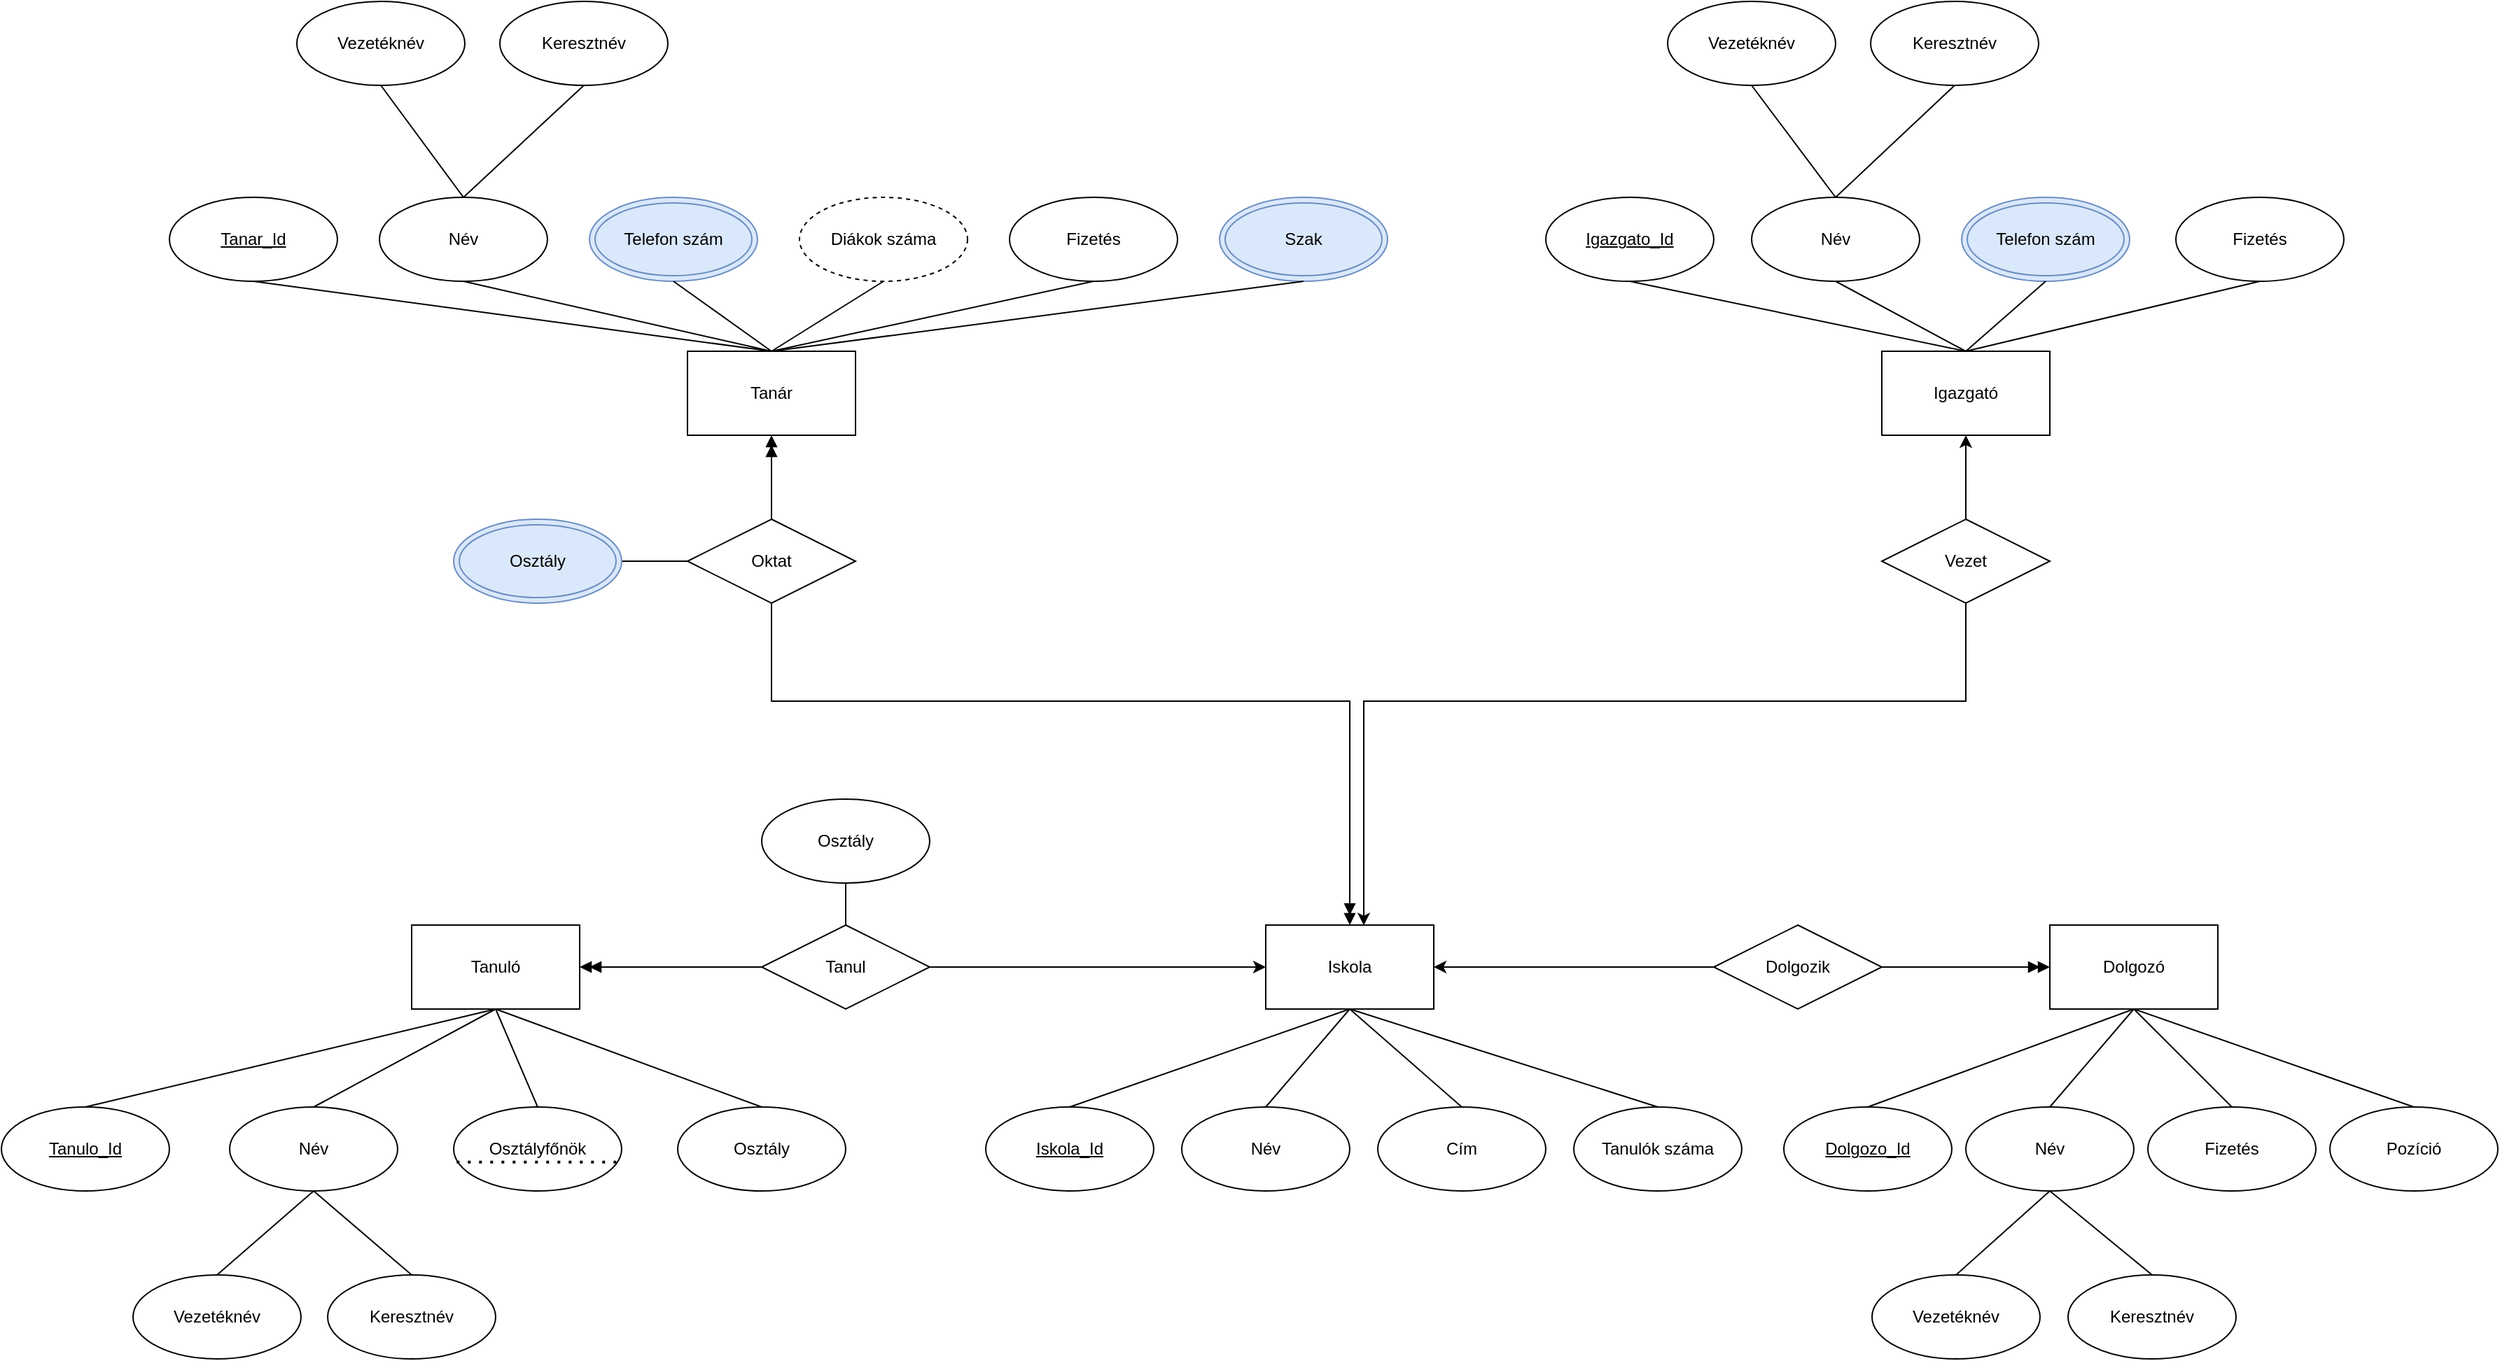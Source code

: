 <mxfile version="24.7.17" pages="2">
  <diagram name="ER" id="0ldHL582HzP4e9eKfopH">
    <mxGraphModel dx="1559" dy="1878" grid="1" gridSize="10" guides="1" tooltips="1" connect="1" arrows="0" fold="1" page="1" pageScale="1" pageWidth="827" pageHeight="1169" math="0" shadow="0">
      <root>
        <mxCell id="0" />
        <mxCell id="1" parent="0" />
        <mxCell id="BMlkPkJxhUuCtmtdSr2p-1" value="Tanuló" style="rounded=0;whiteSpace=wrap;html=1;" parent="1" vertex="1">
          <mxGeometry x="130" y="280" width="120" height="60" as="geometry" />
        </mxCell>
        <mxCell id="BMlkPkJxhUuCtmtdSr2p-3" value="Telefon szám" style="ellipse;shape=doubleEllipse;whiteSpace=wrap;html=1;fillColor=#dae8fc;strokeColor=#6c8ebf;" parent="1" vertex="1">
          <mxGeometry x="257" y="-240" width="120" height="60" as="geometry" />
        </mxCell>
        <mxCell id="BMlkPkJxhUuCtmtdSr2p-7" value="Tanulo_Id" style="ellipse;whiteSpace=wrap;html=1;fontStyle=4" parent="1" vertex="1">
          <mxGeometry x="-163" y="410" width="120" height="60" as="geometry" />
        </mxCell>
        <mxCell id="BMlkPkJxhUuCtmtdSr2p-8" value="Név" style="ellipse;whiteSpace=wrap;html=1;" parent="1" vertex="1">
          <mxGeometry y="410" width="120" height="60" as="geometry" />
        </mxCell>
        <mxCell id="BMlkPkJxhUuCtmtdSr2p-9" value="Osztályfőnök" style="ellipse;whiteSpace=wrap;html=1;" parent="1" vertex="1">
          <mxGeometry x="160" y="410" width="120" height="60" as="geometry" />
        </mxCell>
        <mxCell id="BMlkPkJxhUuCtmtdSr2p-10" value="" style="endArrow=none;dashed=1;html=1;dashPattern=1 3;strokeWidth=2;rounded=0;exitX=0.018;exitY=0.657;exitDx=0;exitDy=0;exitPerimeter=0;entryX=0.978;entryY=0.657;entryDx=0;entryDy=0;entryPerimeter=0;" parent="1" source="BMlkPkJxhUuCtmtdSr2p-9" target="BMlkPkJxhUuCtmtdSr2p-9" edge="1">
          <mxGeometry width="50" height="50" relative="1" as="geometry">
            <mxPoint x="143" y="300" as="sourcePoint" />
            <mxPoint x="193" y="250" as="targetPoint" />
          </mxGeometry>
        </mxCell>
        <mxCell id="BMlkPkJxhUuCtmtdSr2p-11" value="" style="endArrow=none;html=1;rounded=0;exitX=0.5;exitY=0;exitDx=0;exitDy=0;entryX=0.5;entryY=1;entryDx=0;entryDy=0;" parent="1" source="BMlkPkJxhUuCtmtdSr2p-7" target="BMlkPkJxhUuCtmtdSr2p-1" edge="1">
          <mxGeometry width="50" height="50" relative="1" as="geometry">
            <mxPoint x="-40" y="320" as="sourcePoint" />
            <mxPoint x="10" y="270" as="targetPoint" />
          </mxGeometry>
        </mxCell>
        <mxCell id="BMlkPkJxhUuCtmtdSr2p-12" value="" style="endArrow=none;html=1;rounded=0;exitX=0.5;exitY=0;exitDx=0;exitDy=0;entryX=0.5;entryY=1;entryDx=0;entryDy=0;" parent="1" source="BMlkPkJxhUuCtmtdSr2p-8" target="BMlkPkJxhUuCtmtdSr2p-1" edge="1">
          <mxGeometry width="50" height="50" relative="1" as="geometry">
            <mxPoint x="20" y="410" as="sourcePoint" />
            <mxPoint x="200" y="350" as="targetPoint" />
          </mxGeometry>
        </mxCell>
        <mxCell id="BMlkPkJxhUuCtmtdSr2p-13" value="" style="endArrow=none;html=1;rounded=0;exitX=0.5;exitY=0;exitDx=0;exitDy=0;entryX=0.5;entryY=1;entryDx=0;entryDy=0;" parent="1" source="BMlkPkJxhUuCtmtdSr2p-9" target="BMlkPkJxhUuCtmtdSr2p-1" edge="1">
          <mxGeometry width="50" height="50" relative="1" as="geometry">
            <mxPoint x="200" y="410" as="sourcePoint" />
            <mxPoint x="200" y="350" as="targetPoint" />
          </mxGeometry>
        </mxCell>
        <mxCell id="BMlkPkJxhUuCtmtdSr2p-18" value="Tanul" style="rhombus;whiteSpace=wrap;html=1;" parent="1" vertex="1">
          <mxGeometry x="380" y="280" width="120" height="60" as="geometry" />
        </mxCell>
        <mxCell id="BMlkPkJxhUuCtmtdSr2p-19" value="Iskola" style="rounded=0;whiteSpace=wrap;html=1;" parent="1" vertex="1">
          <mxGeometry x="740" y="280" width="120" height="60" as="geometry" />
        </mxCell>
        <mxCell id="BMlkPkJxhUuCtmtdSr2p-20" value="Osztály" style="ellipse;whiteSpace=wrap;html=1;" parent="1" vertex="1">
          <mxGeometry x="380" y="190" width="120" height="60" as="geometry" />
        </mxCell>
        <mxCell id="BMlkPkJxhUuCtmtdSr2p-21" value="Iskola_Id" style="ellipse;whiteSpace=wrap;html=1;fontStyle=4" parent="1" vertex="1">
          <mxGeometry x="540" y="410" width="120" height="60" as="geometry" />
        </mxCell>
        <mxCell id="BMlkPkJxhUuCtmtdSr2p-22" value="Név" style="ellipse;whiteSpace=wrap;html=1;" parent="1" vertex="1">
          <mxGeometry x="680" y="410" width="120" height="60" as="geometry" />
        </mxCell>
        <mxCell id="BMlkPkJxhUuCtmtdSr2p-23" value="Cím" style="ellipse;whiteSpace=wrap;html=1;" parent="1" vertex="1">
          <mxGeometry x="820" y="410" width="120" height="60" as="geometry" />
        </mxCell>
        <mxCell id="BMlkPkJxhUuCtmtdSr2p-24" value="Tanulók száma" style="ellipse;whiteSpace=wrap;html=1;" parent="1" vertex="1">
          <mxGeometry x="960" y="410" width="120" height="60" as="geometry" />
        </mxCell>
        <mxCell id="BMlkPkJxhUuCtmtdSr2p-25" value="" style="endArrow=none;html=1;rounded=0;exitX=1;exitY=0.5;exitDx=0;exitDy=0;entryX=0;entryY=0.5;entryDx=0;entryDy=0;endFill=0;startArrow=doubleBlock;startFill=1;" parent="1" source="BMlkPkJxhUuCtmtdSr2p-1" target="BMlkPkJxhUuCtmtdSr2p-18" edge="1">
          <mxGeometry width="50" height="50" relative="1" as="geometry">
            <mxPoint x="200" y="180" as="sourcePoint" />
            <mxPoint x="200" y="130" as="targetPoint" />
            <mxPoint as="offset" />
          </mxGeometry>
        </mxCell>
        <mxCell id="BMlkPkJxhUuCtmtdSr2p-26" value="" style="endArrow=none;html=1;rounded=0;exitX=0;exitY=0.5;exitDx=0;exitDy=0;entryX=1;entryY=0.5;entryDx=0;entryDy=0;endFill=0;startArrow=classic;startFill=1;" parent="1" source="BMlkPkJxhUuCtmtdSr2p-19" target="BMlkPkJxhUuCtmtdSr2p-18" edge="1">
          <mxGeometry width="50" height="50" relative="1" as="geometry">
            <mxPoint x="380" y="410" as="sourcePoint" />
            <mxPoint x="200" y="350" as="targetPoint" />
          </mxGeometry>
        </mxCell>
        <mxCell id="BMlkPkJxhUuCtmtdSr2p-27" value="" style="endArrow=none;html=1;rounded=0;exitX=0.5;exitY=0;exitDx=0;exitDy=0;entryX=0.5;entryY=1;entryDx=0;entryDy=0;" parent="1" source="BMlkPkJxhUuCtmtdSr2p-18" target="BMlkPkJxhUuCtmtdSr2p-20" edge="1">
          <mxGeometry width="50" height="50" relative="1" as="geometry">
            <mxPoint x="750" y="320" as="sourcePoint" />
            <mxPoint x="510" y="320" as="targetPoint" />
          </mxGeometry>
        </mxCell>
        <mxCell id="BMlkPkJxhUuCtmtdSr2p-28" value="" style="endArrow=none;html=1;rounded=0;exitX=0.5;exitY=0;exitDx=0;exitDy=0;entryX=0.5;entryY=1;entryDx=0;entryDy=0;" parent="1" source="BMlkPkJxhUuCtmtdSr2p-21" target="BMlkPkJxhUuCtmtdSr2p-19" edge="1">
          <mxGeometry width="50" height="50" relative="1" as="geometry">
            <mxPoint x="450" y="290" as="sourcePoint" />
            <mxPoint x="450" y="260" as="targetPoint" />
          </mxGeometry>
        </mxCell>
        <mxCell id="BMlkPkJxhUuCtmtdSr2p-29" value="" style="endArrow=none;html=1;rounded=0;exitX=0.5;exitY=0;exitDx=0;exitDy=0;entryX=0.5;entryY=1;entryDx=0;entryDy=0;" parent="1" source="BMlkPkJxhUuCtmtdSr2p-22" target="BMlkPkJxhUuCtmtdSr2p-19" edge="1">
          <mxGeometry width="50" height="50" relative="1" as="geometry">
            <mxPoint x="620" y="410" as="sourcePoint" />
            <mxPoint x="810" y="350" as="targetPoint" />
          </mxGeometry>
        </mxCell>
        <mxCell id="BMlkPkJxhUuCtmtdSr2p-30" value="" style="endArrow=none;html=1;rounded=0;exitX=0.5;exitY=0;exitDx=0;exitDy=0;entryX=0.5;entryY=1;entryDx=0;entryDy=0;" parent="1" source="BMlkPkJxhUuCtmtdSr2p-23" target="BMlkPkJxhUuCtmtdSr2p-19" edge="1">
          <mxGeometry width="50" height="50" relative="1" as="geometry">
            <mxPoint x="750" y="410" as="sourcePoint" />
            <mxPoint x="810" y="350" as="targetPoint" />
          </mxGeometry>
        </mxCell>
        <mxCell id="BMlkPkJxhUuCtmtdSr2p-31" value="" style="endArrow=none;html=1;rounded=0;exitX=0.5;exitY=0;exitDx=0;exitDy=0;entryX=0.5;entryY=1;entryDx=0;entryDy=0;" parent="1" source="BMlkPkJxhUuCtmtdSr2p-24" target="BMlkPkJxhUuCtmtdSr2p-19" edge="1">
          <mxGeometry width="50" height="50" relative="1" as="geometry">
            <mxPoint x="880" y="410" as="sourcePoint" />
            <mxPoint x="810" y="350" as="targetPoint" />
          </mxGeometry>
        </mxCell>
        <mxCell id="BMlkPkJxhUuCtmtdSr2p-32" value="Tanár" style="rounded=0;whiteSpace=wrap;html=1;" parent="1" vertex="1">
          <mxGeometry x="327" y="-130" width="120" height="60" as="geometry" />
        </mxCell>
        <mxCell id="BMlkPkJxhUuCtmtdSr2p-33" value="Dolgozó" style="rounded=0;whiteSpace=wrap;html=1;" parent="1" vertex="1">
          <mxGeometry x="1300" y="280" width="120" height="60" as="geometry" />
        </mxCell>
        <mxCell id="BMlkPkJxhUuCtmtdSr2p-34" value="Oktat" style="rhombus;whiteSpace=wrap;html=1;" parent="1" vertex="1">
          <mxGeometry x="327" y="-10" width="120" height="60" as="geometry" />
        </mxCell>
        <mxCell id="BMlkPkJxhUuCtmtdSr2p-35" value="Tanar_Id" style="ellipse;whiteSpace=wrap;html=1;fontStyle=4" parent="1" vertex="1">
          <mxGeometry x="-43" y="-240" width="120" height="60" as="geometry" />
        </mxCell>
        <mxCell id="BMlkPkJxhUuCtmtdSr2p-36" value="Név" style="ellipse;whiteSpace=wrap;html=1;fontStyle=0" parent="1" vertex="1">
          <mxGeometry x="107" y="-240" width="120" height="60" as="geometry" />
        </mxCell>
        <mxCell id="BMlkPkJxhUuCtmtdSr2p-37" value="Diákok száma" style="ellipse;whiteSpace=wrap;html=1;fontStyle=0;dashed=1;" parent="1" vertex="1">
          <mxGeometry x="407" y="-240" width="120" height="60" as="geometry" />
        </mxCell>
        <mxCell id="BMlkPkJxhUuCtmtdSr2p-38" value="Fizetés" style="ellipse;whiteSpace=wrap;html=1;fontStyle=0" parent="1" vertex="1">
          <mxGeometry x="557" y="-240" width="120" height="60" as="geometry" />
        </mxCell>
        <mxCell id="BMlkPkJxhUuCtmtdSr2p-40" value="Szak" style="ellipse;shape=doubleEllipse;whiteSpace=wrap;html=1;fillColor=#dae8fc;strokeColor=#6c8ebf;" parent="1" vertex="1">
          <mxGeometry x="707" y="-240" width="120" height="60" as="geometry" />
        </mxCell>
        <mxCell id="BMlkPkJxhUuCtmtdSr2p-42" value="" style="endArrow=none;html=1;rounded=0;exitX=0.5;exitY=0;exitDx=0;exitDy=0;entryX=0.5;entryY=1;entryDx=0;entryDy=0;startArrow=doubleBlock;startFill=1;" parent="1" source="BMlkPkJxhUuCtmtdSr2p-19" target="BMlkPkJxhUuCtmtdSr2p-34" edge="1">
          <mxGeometry width="50" height="50" relative="1" as="geometry">
            <mxPoint x="450" y="290" as="sourcePoint" />
            <mxPoint x="450" y="260" as="targetPoint" />
            <Array as="points">
              <mxPoint x="800" y="120" />
              <mxPoint x="387" y="120" />
            </Array>
          </mxGeometry>
        </mxCell>
        <mxCell id="BMlkPkJxhUuCtmtdSr2p-43" value="" style="endArrow=doubleBlock;html=1;rounded=0;exitX=0.5;exitY=0;exitDx=0;exitDy=0;entryX=0.5;entryY=1;entryDx=0;entryDy=0;startArrow=none;startFill=0;endFill=1;" parent="1" source="BMlkPkJxhUuCtmtdSr2p-34" target="BMlkPkJxhUuCtmtdSr2p-32" edge="1">
          <mxGeometry width="50" height="50" relative="1" as="geometry">
            <mxPoint x="387.0" y="-20" as="sourcePoint" />
            <mxPoint x="397" y="50" as="targetPoint" />
          </mxGeometry>
        </mxCell>
        <mxCell id="BMlkPkJxhUuCtmtdSr2p-44" value="" style="endArrow=none;html=1;rounded=0;exitX=0.5;exitY=0;exitDx=0;exitDy=0;entryX=0.5;entryY=1;entryDx=0;entryDy=0;" parent="1" source="BMlkPkJxhUuCtmtdSr2p-32" target="BMlkPkJxhUuCtmtdSr2p-35" edge="1">
          <mxGeometry width="50" height="50" relative="1" as="geometry">
            <mxPoint x="37" y="100" as="sourcePoint" />
            <mxPoint x="37" y="70" as="targetPoint" />
          </mxGeometry>
        </mxCell>
        <mxCell id="BMlkPkJxhUuCtmtdSr2p-45" value="" style="endArrow=none;html=1;rounded=0;exitX=0.5;exitY=0;exitDx=0;exitDy=0;entryX=0.5;entryY=1;entryDx=0;entryDy=0;" parent="1" source="BMlkPkJxhUuCtmtdSr2p-32" target="BMlkPkJxhUuCtmtdSr2p-36" edge="1">
          <mxGeometry width="50" height="50" relative="1" as="geometry">
            <mxPoint x="397" y="-120" as="sourcePoint" />
            <mxPoint x="27" y="-170" as="targetPoint" />
          </mxGeometry>
        </mxCell>
        <mxCell id="BMlkPkJxhUuCtmtdSr2p-46" value="" style="endArrow=none;html=1;rounded=0;exitX=0.5;exitY=0;exitDx=0;exitDy=0;entryX=0.5;entryY=1;entryDx=0;entryDy=0;" parent="1" source="BMlkPkJxhUuCtmtdSr2p-32" target="BMlkPkJxhUuCtmtdSr2p-3" edge="1">
          <mxGeometry width="50" height="50" relative="1" as="geometry">
            <mxPoint x="397" y="-120" as="sourcePoint" />
            <mxPoint x="177" y="-170" as="targetPoint" />
          </mxGeometry>
        </mxCell>
        <mxCell id="BMlkPkJxhUuCtmtdSr2p-47" value="" style="endArrow=none;html=1;rounded=0;exitX=0.5;exitY=0;exitDx=0;exitDy=0;entryX=0.5;entryY=1;entryDx=0;entryDy=0;" parent="1" source="BMlkPkJxhUuCtmtdSr2p-32" target="BMlkPkJxhUuCtmtdSr2p-37" edge="1">
          <mxGeometry width="50" height="50" relative="1" as="geometry">
            <mxPoint x="397" y="-120" as="sourcePoint" />
            <mxPoint x="327" y="-170" as="targetPoint" />
          </mxGeometry>
        </mxCell>
        <mxCell id="BMlkPkJxhUuCtmtdSr2p-48" value="" style="endArrow=none;html=1;rounded=0;exitX=0.5;exitY=0;exitDx=0;exitDy=0;entryX=0.5;entryY=1;entryDx=0;entryDy=0;" parent="1" source="BMlkPkJxhUuCtmtdSr2p-32" target="BMlkPkJxhUuCtmtdSr2p-38" edge="1">
          <mxGeometry width="50" height="50" relative="1" as="geometry">
            <mxPoint x="397" y="-120" as="sourcePoint" />
            <mxPoint x="477" y="-170" as="targetPoint" />
          </mxGeometry>
        </mxCell>
        <mxCell id="BMlkPkJxhUuCtmtdSr2p-49" value="" style="endArrow=none;html=1;rounded=0;exitX=0.5;exitY=0;exitDx=0;exitDy=0;entryX=0.5;entryY=1;entryDx=0;entryDy=0;" parent="1" source="BMlkPkJxhUuCtmtdSr2p-32" target="BMlkPkJxhUuCtmtdSr2p-40" edge="1">
          <mxGeometry width="50" height="50" relative="1" as="geometry">
            <mxPoint x="397" y="-120" as="sourcePoint" />
            <mxPoint x="627" y="-170" as="targetPoint" />
          </mxGeometry>
        </mxCell>
        <mxCell id="BMlkPkJxhUuCtmtdSr2p-50" value="Dolgozik" style="rhombus;whiteSpace=wrap;html=1;" parent="1" vertex="1">
          <mxGeometry x="1060" y="280" width="120" height="60" as="geometry" />
        </mxCell>
        <mxCell id="BMlkPkJxhUuCtmtdSr2p-51" value="" style="endArrow=classic;html=1;rounded=0;exitX=0;exitY=0.5;exitDx=0;exitDy=0;entryX=1;entryY=0.5;entryDx=0;entryDy=0;startArrow=none;startFill=0;endFill=1;" parent="1" source="BMlkPkJxhUuCtmtdSr2p-50" target="BMlkPkJxhUuCtmtdSr2p-19" edge="1">
          <mxGeometry width="50" height="50" relative="1" as="geometry">
            <mxPoint x="750" y="320" as="sourcePoint" />
            <mxPoint x="510" y="320" as="targetPoint" />
          </mxGeometry>
        </mxCell>
        <mxCell id="BMlkPkJxhUuCtmtdSr2p-52" value="" style="endArrow=doubleBlock;html=1;rounded=0;exitX=1;exitY=0.5;exitDx=0;exitDy=0;entryX=0;entryY=0.5;entryDx=0;entryDy=0;startArrow=none;startFill=0;endFill=1;" parent="1" source="BMlkPkJxhUuCtmtdSr2p-50" target="BMlkPkJxhUuCtmtdSr2p-33" edge="1">
          <mxGeometry width="50" height="50" relative="1" as="geometry">
            <mxPoint x="260" y="320" as="sourcePoint" />
            <mxPoint x="390" y="320" as="targetPoint" />
            <mxPoint as="offset" />
          </mxGeometry>
        </mxCell>
        <mxCell id="BMlkPkJxhUuCtmtdSr2p-53" value="Dolgozo_Id" style="ellipse;whiteSpace=wrap;html=1;fontStyle=4" parent="1" vertex="1">
          <mxGeometry x="1110" y="410" width="120" height="60" as="geometry" />
        </mxCell>
        <mxCell id="BMlkPkJxhUuCtmtdSr2p-54" value="Név" style="ellipse;whiteSpace=wrap;html=1;" parent="1" vertex="1">
          <mxGeometry x="1240" y="410" width="120" height="60" as="geometry" />
        </mxCell>
        <mxCell id="BMlkPkJxhUuCtmtdSr2p-55" value="Fizetés" style="ellipse;whiteSpace=wrap;html=1;" parent="1" vertex="1">
          <mxGeometry x="1370" y="410" width="120" height="60" as="geometry" />
        </mxCell>
        <mxCell id="BMlkPkJxhUuCtmtdSr2p-56" value="Pozíció" style="ellipse;whiteSpace=wrap;html=1;" parent="1" vertex="1">
          <mxGeometry x="1500" y="410" width="120" height="60" as="geometry" />
        </mxCell>
        <mxCell id="BMlkPkJxhUuCtmtdSr2p-60" value="" style="endArrow=none;html=1;rounded=0;exitX=0.5;exitY=0;exitDx=0;exitDy=0;entryX=0.5;entryY=1;entryDx=0;entryDy=0;" parent="1" source="BMlkPkJxhUuCtmtdSr2p-53" target="BMlkPkJxhUuCtmtdSr2p-33" edge="1">
          <mxGeometry width="50" height="50" relative="1" as="geometry">
            <mxPoint x="1010" y="410" as="sourcePoint" />
            <mxPoint x="810" y="350" as="targetPoint" />
          </mxGeometry>
        </mxCell>
        <mxCell id="BMlkPkJxhUuCtmtdSr2p-61" value="" style="endArrow=none;html=1;rounded=0;exitX=0.5;exitY=0;exitDx=0;exitDy=0;entryX=0.5;entryY=1;entryDx=0;entryDy=0;" parent="1" source="BMlkPkJxhUuCtmtdSr2p-54" target="BMlkPkJxhUuCtmtdSr2p-33" edge="1">
          <mxGeometry width="50" height="50" relative="1" as="geometry">
            <mxPoint x="1190" y="410" as="sourcePoint" />
            <mxPoint x="1370" y="350" as="targetPoint" />
          </mxGeometry>
        </mxCell>
        <mxCell id="BMlkPkJxhUuCtmtdSr2p-62" value="" style="endArrow=none;html=1;rounded=0;exitX=0.5;exitY=0;exitDx=0;exitDy=0;entryX=0.5;entryY=1;entryDx=0;entryDy=0;" parent="1" source="BMlkPkJxhUuCtmtdSr2p-55" target="BMlkPkJxhUuCtmtdSr2p-33" edge="1">
          <mxGeometry width="50" height="50" relative="1" as="geometry">
            <mxPoint x="1320" y="410" as="sourcePoint" />
            <mxPoint x="1370" y="350" as="targetPoint" />
          </mxGeometry>
        </mxCell>
        <mxCell id="BMlkPkJxhUuCtmtdSr2p-63" value="" style="endArrow=none;html=1;rounded=0;exitX=0.5;exitY=0;exitDx=0;exitDy=0;entryX=0.5;entryY=1;entryDx=0;entryDy=0;" parent="1" source="BMlkPkJxhUuCtmtdSr2p-56" target="BMlkPkJxhUuCtmtdSr2p-33" edge="1">
          <mxGeometry width="50" height="50" relative="1" as="geometry">
            <mxPoint x="1450" y="410" as="sourcePoint" />
            <mxPoint x="1370" y="350" as="targetPoint" />
          </mxGeometry>
        </mxCell>
        <mxCell id="BMlkPkJxhUuCtmtdSr2p-64" value="Vezetéknév" style="ellipse;whiteSpace=wrap;html=1;" parent="1" vertex="1">
          <mxGeometry x="-69" y="530" width="120" height="60" as="geometry" />
        </mxCell>
        <mxCell id="BMlkPkJxhUuCtmtdSr2p-65" value="Keresztnév" style="ellipse;whiteSpace=wrap;html=1;" parent="1" vertex="1">
          <mxGeometry x="70" y="530" width="120" height="60" as="geometry" />
        </mxCell>
        <mxCell id="BMlkPkJxhUuCtmtdSr2p-66" value="" style="endArrow=none;html=1;rounded=0;exitX=0.5;exitY=0;exitDx=0;exitDy=0;entryX=0.5;entryY=1;entryDx=0;entryDy=0;" parent="1" source="BMlkPkJxhUuCtmtdSr2p-64" target="BMlkPkJxhUuCtmtdSr2p-8" edge="1">
          <mxGeometry width="50" height="50" relative="1" as="geometry">
            <mxPoint x="-97" y="410" as="sourcePoint" />
            <mxPoint x="-17" y="480" as="targetPoint" />
          </mxGeometry>
        </mxCell>
        <mxCell id="BMlkPkJxhUuCtmtdSr2p-67" value="" style="endArrow=none;html=1;rounded=0;exitX=0.5;exitY=0;exitDx=0;exitDy=0;entryX=0.5;entryY=1;entryDx=0;entryDy=0;" parent="1" source="BMlkPkJxhUuCtmtdSr2p-65" target="BMlkPkJxhUuCtmtdSr2p-8" edge="1">
          <mxGeometry width="50" height="50" relative="1" as="geometry">
            <mxPoint x="-7" y="540" as="sourcePoint" />
            <mxPoint x="163" y="490" as="targetPoint" />
          </mxGeometry>
        </mxCell>
        <mxCell id="BMlkPkJxhUuCtmtdSr2p-72" value="Vezetéknév" style="ellipse;whiteSpace=wrap;html=1;" parent="1" vertex="1">
          <mxGeometry x="1173" y="530" width="120" height="60" as="geometry" />
        </mxCell>
        <mxCell id="BMlkPkJxhUuCtmtdSr2p-73" value="Keresztnév" style="ellipse;whiteSpace=wrap;html=1;" parent="1" vertex="1">
          <mxGeometry x="1313" y="530" width="120" height="60" as="geometry" />
        </mxCell>
        <mxCell id="BMlkPkJxhUuCtmtdSr2p-74" value="" style="endArrow=none;html=1;rounded=0;exitX=0.5;exitY=0;exitDx=0;exitDy=0;entryX=0.5;entryY=1;entryDx=0;entryDy=0;" parent="1" source="BMlkPkJxhUuCtmtdSr2p-72" target="BMlkPkJxhUuCtmtdSr2p-54" edge="1">
          <mxGeometry width="50" height="50" relative="1" as="geometry">
            <mxPoint x="1120" y="410" as="sourcePoint" />
            <mxPoint x="1200" y="480" as="targetPoint" />
          </mxGeometry>
        </mxCell>
        <mxCell id="BMlkPkJxhUuCtmtdSr2p-75" value="" style="endArrow=none;html=1;rounded=0;exitX=0.5;exitY=0;exitDx=0;exitDy=0;entryX=0.5;entryY=1;entryDx=0;entryDy=0;" parent="1" source="BMlkPkJxhUuCtmtdSr2p-73" target="BMlkPkJxhUuCtmtdSr2p-54" edge="1">
          <mxGeometry width="50" height="50" relative="1" as="geometry">
            <mxPoint x="1210" y="540" as="sourcePoint" />
            <mxPoint x="1380" y="490" as="targetPoint" />
          </mxGeometry>
        </mxCell>
        <mxCell id="BMlkPkJxhUuCtmtdSr2p-76" value="Vezetéknév" style="ellipse;whiteSpace=wrap;html=1;" parent="1" vertex="1">
          <mxGeometry x="48" y="-380" width="120" height="60" as="geometry" />
        </mxCell>
        <mxCell id="BMlkPkJxhUuCtmtdSr2p-77" value="Keresztnév" style="ellipse;whiteSpace=wrap;html=1;" parent="1" vertex="1">
          <mxGeometry x="193" y="-380" width="120" height="60" as="geometry" />
        </mxCell>
        <mxCell id="BMlkPkJxhUuCtmtdSr2p-78" value="" style="endArrow=none;html=1;rounded=0;exitX=0.5;exitY=1;exitDx=0;exitDy=0;entryX=0.5;entryY=0;entryDx=0;entryDy=0;" parent="1" source="BMlkPkJxhUuCtmtdSr2p-76" target="BMlkPkJxhUuCtmtdSr2p-36" edge="1">
          <mxGeometry width="50" height="50" relative="1" as="geometry">
            <mxPoint x="22" y="-490" as="sourcePoint" />
            <mxPoint x="102" y="-270" as="targetPoint" />
          </mxGeometry>
        </mxCell>
        <mxCell id="BMlkPkJxhUuCtmtdSr2p-79" value="" style="endArrow=none;html=1;rounded=0;exitX=0.5;exitY=1;exitDx=0;exitDy=0;entryX=0.5;entryY=0;entryDx=0;entryDy=0;" parent="1" source="BMlkPkJxhUuCtmtdSr2p-77" target="BMlkPkJxhUuCtmtdSr2p-36" edge="1">
          <mxGeometry width="50" height="50" relative="1" as="geometry">
            <mxPoint x="112" y="-360" as="sourcePoint" />
            <mxPoint x="287" y="-270" as="targetPoint" />
          </mxGeometry>
        </mxCell>
        <mxCell id="8h2OuWD3OgGwAtyrORds-1" value="Telefon szám" style="ellipse;shape=doubleEllipse;whiteSpace=wrap;html=1;fillColor=#dae8fc;strokeColor=#6c8ebf;" parent="1" vertex="1">
          <mxGeometry x="1237" y="-240" width="120" height="60" as="geometry" />
        </mxCell>
        <mxCell id="8h2OuWD3OgGwAtyrORds-2" value="Igazgató" style="rounded=0;whiteSpace=wrap;html=1;" parent="1" vertex="1">
          <mxGeometry x="1180" y="-130" width="120" height="60" as="geometry" />
        </mxCell>
        <mxCell id="8h2OuWD3OgGwAtyrORds-20" style="edgeStyle=orthogonalEdgeStyle;rounded=0;orthogonalLoop=1;jettySize=auto;html=1;entryX=0.59;entryY=0.005;entryDx=0;entryDy=0;exitX=0.5;exitY=1;exitDx=0;exitDy=0;entryPerimeter=0;" parent="1" source="8h2OuWD3OgGwAtyrORds-3" target="BMlkPkJxhUuCtmtdSr2p-19" edge="1">
          <mxGeometry relative="1" as="geometry">
            <mxPoint x="1240" y="120" as="sourcePoint" />
            <Array as="points">
              <mxPoint x="1240" y="120" />
              <mxPoint x="810" y="120" />
              <mxPoint x="810" y="280" />
            </Array>
          </mxGeometry>
        </mxCell>
        <mxCell id="8h2OuWD3OgGwAtyrORds-3" value="Vezet" style="rhombus;whiteSpace=wrap;html=1;" parent="1" vertex="1">
          <mxGeometry x="1180" y="-10" width="120" height="60" as="geometry" />
        </mxCell>
        <mxCell id="8h2OuWD3OgGwAtyrORds-4" value="Igazgato_Id" style="ellipse;whiteSpace=wrap;html=1;fontStyle=4" parent="1" vertex="1">
          <mxGeometry x="940" y="-240" width="120" height="60" as="geometry" />
        </mxCell>
        <mxCell id="8h2OuWD3OgGwAtyrORds-5" value="Név" style="ellipse;whiteSpace=wrap;html=1;fontStyle=0" parent="1" vertex="1">
          <mxGeometry x="1087" y="-240" width="120" height="60" as="geometry" />
        </mxCell>
        <mxCell id="8h2OuWD3OgGwAtyrORds-7" value="Fizetés" style="ellipse;whiteSpace=wrap;html=1;fontStyle=0" parent="1" vertex="1">
          <mxGeometry x="1390" y="-240" width="120" height="60" as="geometry" />
        </mxCell>
        <mxCell id="8h2OuWD3OgGwAtyrORds-9" value="" style="endArrow=classic;html=1;rounded=0;exitX=0.5;exitY=0;exitDx=0;exitDy=0;entryX=0.5;entryY=1;entryDx=0;entryDy=0;startArrow=none;startFill=0;endFill=1;" parent="1" source="8h2OuWD3OgGwAtyrORds-3" target="8h2OuWD3OgGwAtyrORds-2" edge="1">
          <mxGeometry width="50" height="50" relative="1" as="geometry">
            <mxPoint x="1257.0" y="-70" as="sourcePoint" />
            <mxPoint x="1267" as="targetPoint" />
          </mxGeometry>
        </mxCell>
        <mxCell id="8h2OuWD3OgGwAtyrORds-10" value="" style="endArrow=none;html=1;rounded=0;exitX=0.5;exitY=0;exitDx=0;exitDy=0;entryX=0.5;entryY=1;entryDx=0;entryDy=0;" parent="1" source="8h2OuWD3OgGwAtyrORds-2" target="8h2OuWD3OgGwAtyrORds-4" edge="1">
          <mxGeometry width="50" height="50" relative="1" as="geometry">
            <mxPoint x="907" y="50" as="sourcePoint" />
            <mxPoint x="907" y="20" as="targetPoint" />
          </mxGeometry>
        </mxCell>
        <mxCell id="8h2OuWD3OgGwAtyrORds-11" value="" style="endArrow=none;html=1;rounded=0;exitX=0.5;exitY=0;exitDx=0;exitDy=0;entryX=0.5;entryY=1;entryDx=0;entryDy=0;" parent="1" source="8h2OuWD3OgGwAtyrORds-2" target="8h2OuWD3OgGwAtyrORds-5" edge="1">
          <mxGeometry width="50" height="50" relative="1" as="geometry">
            <mxPoint x="1267" y="-170" as="sourcePoint" />
            <mxPoint x="897" y="-220" as="targetPoint" />
          </mxGeometry>
        </mxCell>
        <mxCell id="8h2OuWD3OgGwAtyrORds-12" value="" style="endArrow=none;html=1;rounded=0;exitX=0.5;exitY=0;exitDx=0;exitDy=0;entryX=0.5;entryY=1;entryDx=0;entryDy=0;" parent="1" source="8h2OuWD3OgGwAtyrORds-2" target="8h2OuWD3OgGwAtyrORds-1" edge="1">
          <mxGeometry width="50" height="50" relative="1" as="geometry">
            <mxPoint x="1267" y="-170" as="sourcePoint" />
            <mxPoint x="1047" y="-220" as="targetPoint" />
          </mxGeometry>
        </mxCell>
        <mxCell id="8h2OuWD3OgGwAtyrORds-14" value="" style="endArrow=none;html=1;rounded=0;exitX=0.5;exitY=0;exitDx=0;exitDy=0;entryX=0.5;entryY=1;entryDx=0;entryDy=0;" parent="1" source="8h2OuWD3OgGwAtyrORds-2" target="8h2OuWD3OgGwAtyrORds-7" edge="1">
          <mxGeometry width="50" height="50" relative="1" as="geometry">
            <mxPoint x="1267" y="-170" as="sourcePoint" />
            <mxPoint x="1347" y="-220" as="targetPoint" />
          </mxGeometry>
        </mxCell>
        <mxCell id="8h2OuWD3OgGwAtyrORds-16" value="Vezetéknév" style="ellipse;whiteSpace=wrap;html=1;" parent="1" vertex="1">
          <mxGeometry x="1027" y="-380" width="120" height="60" as="geometry" />
        </mxCell>
        <mxCell id="8h2OuWD3OgGwAtyrORds-17" value="Keresztnév" style="ellipse;whiteSpace=wrap;html=1;" parent="1" vertex="1">
          <mxGeometry x="1172" y="-380" width="120" height="60" as="geometry" />
        </mxCell>
        <mxCell id="8h2OuWD3OgGwAtyrORds-18" value="" style="endArrow=none;html=1;rounded=0;exitX=0.5;exitY=1;exitDx=0;exitDy=0;entryX=0.5;entryY=0;entryDx=0;entryDy=0;" parent="1" source="8h2OuWD3OgGwAtyrORds-16" target="8h2OuWD3OgGwAtyrORds-5" edge="1">
          <mxGeometry width="50" height="50" relative="1" as="geometry">
            <mxPoint x="1002" y="-490" as="sourcePoint" />
            <mxPoint x="1082" y="-270" as="targetPoint" />
          </mxGeometry>
        </mxCell>
        <mxCell id="8h2OuWD3OgGwAtyrORds-19" value="" style="endArrow=none;html=1;rounded=0;exitX=0.5;exitY=1;exitDx=0;exitDy=0;entryX=0.5;entryY=0;entryDx=0;entryDy=0;" parent="1" source="8h2OuWD3OgGwAtyrORds-17" target="8h2OuWD3OgGwAtyrORds-5" edge="1">
          <mxGeometry width="50" height="50" relative="1" as="geometry">
            <mxPoint x="1092" y="-360" as="sourcePoint" />
            <mxPoint x="1267" y="-270" as="targetPoint" />
          </mxGeometry>
        </mxCell>
        <mxCell id="4F3A67SKKLiJw35e46Ub-5" style="edgeStyle=orthogonalEdgeStyle;rounded=0;orthogonalLoop=1;jettySize=auto;html=1;exitX=1;exitY=0.5;exitDx=0;exitDy=0;entryX=0;entryY=0.5;entryDx=0;entryDy=0;endArrow=none;endFill=0;" parent="1" source="4F3A67SKKLiJw35e46Ub-4" target="BMlkPkJxhUuCtmtdSr2p-34" edge="1">
          <mxGeometry relative="1" as="geometry" />
        </mxCell>
        <mxCell id="4F3A67SKKLiJw35e46Ub-4" value="Osztá&lt;span style=&quot;background-color: initial;&quot;&gt;ly&lt;/span&gt;" style="ellipse;shape=doubleEllipse;whiteSpace=wrap;html=1;fillColor=#dae8fc;strokeColor=#6c8ebf;" parent="1" vertex="1">
          <mxGeometry x="160" y="-10" width="120" height="60" as="geometry" />
        </mxCell>
        <mxCell id="4F3A67SKKLiJw35e46Ub-7" style="rounded=0;orthogonalLoop=1;jettySize=auto;html=1;exitX=0.5;exitY=0;exitDx=0;exitDy=0;entryX=0.5;entryY=1;entryDx=0;entryDy=0;endArrow=none;endFill=0;" parent="1" source="4F3A67SKKLiJw35e46Ub-6" target="BMlkPkJxhUuCtmtdSr2p-1" edge="1">
          <mxGeometry relative="1" as="geometry" />
        </mxCell>
        <mxCell id="4F3A67SKKLiJw35e46Ub-6" value="Osztály" style="ellipse;whiteSpace=wrap;html=1;" parent="1" vertex="1">
          <mxGeometry x="320" y="410" width="120" height="60" as="geometry" />
        </mxCell>
      </root>
    </mxGraphModel>
  </diagram>
  <diagram id="Bb_EiHsn3PkZoMPZwmll" name="XDM">
    <mxGraphModel dx="1615" dy="1103" grid="1" gridSize="10" guides="1" tooltips="1" connect="1" arrows="1" fold="1" page="1" pageScale="1" pageWidth="827" pageHeight="1169" math="0" shadow="0">
      <root>
        <mxCell id="0" />
        <mxCell id="1" parent="0" />
        <mxCell id="9Dg1G8Zponl_7m4OpEt4-1" value="Iskolák" style="ellipse;whiteSpace=wrap;html=1;allowArrows=0;" parent="1" vertex="1">
          <mxGeometry x="1800" y="30" width="120" height="80" as="geometry" />
        </mxCell>
        <mxCell id="CkeJMP2IWJgnlttRXtSZ-3" style="rounded=0;orthogonalLoop=1;jettySize=auto;html=1;exitX=0.5;exitY=0;exitDx=0;exitDy=0;endArrow=none;endFill=0;" parent="1" source="9Dg1G8Zponl_7m4OpEt4-2" edge="1">
          <mxGeometry relative="1" as="geometry">
            <mxPoint x="1860" y="110" as="targetPoint" />
          </mxGeometry>
        </mxCell>
        <mxCell id="9Dg1G8Zponl_7m4OpEt4-2" value="Iskola" style="ellipse;shape=doubleEllipse;whiteSpace=wrap;html=1;" parent="1" vertex="1">
          <mxGeometry x="520" y="280" width="120" height="80" as="geometry" />
        </mxCell>
        <mxCell id="uU7vuuNP9EejaTIQ6NPG-8" style="rounded=0;orthogonalLoop=1;jettySize=auto;html=1;exitX=0.5;exitY=0;exitDx=0;exitDy=0;entryX=0.5;entryY=1;entryDx=0;entryDy=0;endArrow=none;endFill=0;" parent="1" source="9Dg1G8Zponl_7m4OpEt4-3" target="9Dg1G8Zponl_7m4OpEt4-2" edge="1">
          <mxGeometry relative="1" as="geometry" />
        </mxCell>
        <mxCell id="9Dg1G8Zponl_7m4OpEt4-3" value="Iskola_Id" style="rhombus;whiteSpace=wrap;html=1;fontStyle=4" parent="1" vertex="1">
          <mxGeometry x="240" y="400" width="80" height="80" as="geometry" />
        </mxCell>
        <mxCell id="uU7vuuNP9EejaTIQ6NPG-3" style="edgeStyle=orthogonalEdgeStyle;rounded=0;orthogonalLoop=1;jettySize=auto;html=1;exitX=0.5;exitY=0;exitDx=0;exitDy=0;entryX=0.5;entryY=1;entryDx=0;entryDy=0;endArrow=none;endFill=0;" parent="1" source="9Dg1G8Zponl_7m4OpEt4-4" target="NDfn3AcP2k5HP2kxFd9G-2" edge="1">
          <mxGeometry relative="1" as="geometry" />
        </mxCell>
        <mxCell id="9Dg1G8Zponl_7m4OpEt4-4" value="" style="whiteSpace=wrap;html=1;" parent="1" vertex="1">
          <mxGeometry x="555" y="520" width="50" height="80" as="geometry" />
        </mxCell>
        <mxCell id="uU7vuuNP9EejaTIQ6NPG-5" style="rounded=0;orthogonalLoop=1;jettySize=auto;html=1;exitX=0.5;exitY=0;exitDx=0;exitDy=0;entryX=0.5;entryY=1;entryDx=0;entryDy=0;endArrow=none;endFill=0;" parent="1" source="NDfn3AcP2k5HP2kxFd9G-1" target="9Dg1G8Zponl_7m4OpEt4-2" edge="1">
          <mxGeometry relative="1" as="geometry" />
        </mxCell>
        <mxCell id="NDfn3AcP2k5HP2kxFd9G-1" value="Név" style="ellipse;whiteSpace=wrap;html=1;" parent="1" vertex="1">
          <mxGeometry x="360" y="400" width="120" height="80" as="geometry" />
        </mxCell>
        <mxCell id="uU7vuuNP9EejaTIQ6NPG-6" style="rounded=0;orthogonalLoop=1;jettySize=auto;html=1;exitX=0.5;exitY=0;exitDx=0;exitDy=0;entryX=0.5;entryY=1;entryDx=0;entryDy=0;endArrow=none;endFill=0;" parent="1" source="NDfn3AcP2k5HP2kxFd9G-2" target="9Dg1G8Zponl_7m4OpEt4-2" edge="1">
          <mxGeometry relative="1" as="geometry" />
        </mxCell>
        <mxCell id="NDfn3AcP2k5HP2kxFd9G-2" value="Cím" style="ellipse;whiteSpace=wrap;html=1;" parent="1" vertex="1">
          <mxGeometry x="520" y="400" width="120" height="80" as="geometry" />
        </mxCell>
        <mxCell id="uU7vuuNP9EejaTIQ6NPG-7" style="rounded=0;orthogonalLoop=1;jettySize=auto;html=1;exitX=0.5;exitY=0;exitDx=0;exitDy=0;entryX=0.5;entryY=1;entryDx=0;entryDy=0;endArrow=none;endFill=0;" parent="1" source="pL_k9DhylqTJOfKArDwN-1" target="9Dg1G8Zponl_7m4OpEt4-2" edge="1">
          <mxGeometry relative="1" as="geometry" />
        </mxCell>
        <mxCell id="pL_k9DhylqTJOfKArDwN-1" value="Tanulók száma" style="ellipse;whiteSpace=wrap;html=1;" parent="1" vertex="1">
          <mxGeometry x="680" y="400" width="120" height="80" as="geometry" />
        </mxCell>
        <mxCell id="uU7vuuNP9EejaTIQ6NPG-4" style="edgeStyle=orthogonalEdgeStyle;rounded=0;orthogonalLoop=1;jettySize=auto;html=1;exitX=0.5;exitY=0;exitDx=0;exitDy=0;entryX=0.5;entryY=1;entryDx=0;entryDy=0;endArrow=none;endFill=0;" parent="1" source="pL_k9DhylqTJOfKArDwN-2" target="pL_k9DhylqTJOfKArDwN-1" edge="1">
          <mxGeometry relative="1" as="geometry" />
        </mxCell>
        <mxCell id="pL_k9DhylqTJOfKArDwN-2" value="" style="whiteSpace=wrap;html=1;" parent="1" vertex="1">
          <mxGeometry x="715" y="520" width="50" height="80" as="geometry" />
        </mxCell>
        <mxCell id="uU7vuuNP9EejaTIQ6NPG-2" style="edgeStyle=orthogonalEdgeStyle;rounded=0;orthogonalLoop=1;jettySize=auto;html=1;exitX=0.5;exitY=0;exitDx=0;exitDy=0;entryX=0.5;entryY=1;entryDx=0;entryDy=0;endArrow=none;endFill=0;" parent="1" source="uU7vuuNP9EejaTIQ6NPG-1" target="NDfn3AcP2k5HP2kxFd9G-1" edge="1">
          <mxGeometry relative="1" as="geometry" />
        </mxCell>
        <mxCell id="uU7vuuNP9EejaTIQ6NPG-1" value="" style="whiteSpace=wrap;html=1;" parent="1" vertex="1">
          <mxGeometry x="395" y="520" width="50" height="80" as="geometry" />
        </mxCell>
        <mxCell id="CkeJMP2IWJgnlttRXtSZ-2" style="rounded=0;orthogonalLoop=1;jettySize=auto;html=1;exitX=0.5;exitY=0;exitDx=0;exitDy=0;entryX=0.5;entryY=1;entryDx=0;entryDy=0;endArrow=none;endFill=0;" parent="1" source="uU7vuuNP9EejaTIQ6NPG-10" target="9Dg1G8Zponl_7m4OpEt4-1" edge="1">
          <mxGeometry relative="1" as="geometry" />
        </mxCell>
        <mxCell id="uU7vuuNP9EejaTIQ6NPG-10" value="Dolgozó" style="ellipse;shape=doubleEllipse;whiteSpace=wrap;html=1;" parent="1" vertex="1">
          <mxGeometry x="1080" y="280" width="120" height="80" as="geometry" />
        </mxCell>
        <mxCell id="uU7vuuNP9EejaTIQ6NPG-11" style="rounded=0;orthogonalLoop=1;jettySize=auto;html=1;exitX=0.5;exitY=0;exitDx=0;exitDy=0;entryX=0.5;entryY=1;entryDx=0;entryDy=0;endArrow=none;endFill=0;" parent="1" source="uU7vuuNP9EejaTIQ6NPG-12" target="uU7vuuNP9EejaTIQ6NPG-10" edge="1">
          <mxGeometry relative="1" as="geometry" />
        </mxCell>
        <mxCell id="uU7vuuNP9EejaTIQ6NPG-12" value="Dolgozó_Id" style="rhombus;whiteSpace=wrap;html=1;fontStyle=4" parent="1" vertex="1">
          <mxGeometry x="1440" y="400" width="80" height="80" as="geometry" />
        </mxCell>
        <mxCell id="uU7vuuNP9EejaTIQ6NPG-13" style="edgeStyle=orthogonalEdgeStyle;rounded=0;orthogonalLoop=1;jettySize=auto;html=1;exitX=0.5;exitY=0;exitDx=0;exitDy=0;entryX=0.5;entryY=1;entryDx=0;entryDy=0;endArrow=none;endFill=0;" parent="1" source="uU7vuuNP9EejaTIQ6NPG-14" target="uU7vuuNP9EejaTIQ6NPG-18" edge="1">
          <mxGeometry relative="1" as="geometry" />
        </mxCell>
        <mxCell id="uU7vuuNP9EejaTIQ6NPG-14" value="" style="whiteSpace=wrap;html=1;" parent="1" vertex="1">
          <mxGeometry x="1156" y="520" width="50" height="80" as="geometry" />
        </mxCell>
        <mxCell id="uU7vuuNP9EejaTIQ6NPG-15" style="rounded=0;orthogonalLoop=1;jettySize=auto;html=1;exitX=0.5;exitY=0;exitDx=0;exitDy=0;entryX=0.5;entryY=1;entryDx=0;entryDy=0;endArrow=none;endFill=0;" parent="1" source="uU7vuuNP9EejaTIQ6NPG-16" target="uU7vuuNP9EejaTIQ6NPG-10" edge="1">
          <mxGeometry relative="1" as="geometry" />
        </mxCell>
        <mxCell id="uU7vuuNP9EejaTIQ6NPG-16" value="Név" style="ellipse;whiteSpace=wrap;html=1;" parent="1" vertex="1">
          <mxGeometry x="960" y="400" width="120" height="80" as="geometry" />
        </mxCell>
        <mxCell id="uU7vuuNP9EejaTIQ6NPG-17" style="rounded=0;orthogonalLoop=1;jettySize=auto;html=1;exitX=0.5;exitY=0;exitDx=0;exitDy=0;entryX=0.5;entryY=1;entryDx=0;entryDy=0;endArrow=none;endFill=0;" parent="1" source="uU7vuuNP9EejaTIQ6NPG-18" target="uU7vuuNP9EejaTIQ6NPG-10" edge="1">
          <mxGeometry relative="1" as="geometry" />
        </mxCell>
        <mxCell id="uU7vuuNP9EejaTIQ6NPG-18" value="Fizetés" style="ellipse;whiteSpace=wrap;html=1;" parent="1" vertex="1">
          <mxGeometry x="1121" y="400" width="120" height="80" as="geometry" />
        </mxCell>
        <mxCell id="uU7vuuNP9EejaTIQ6NPG-19" style="rounded=0;orthogonalLoop=1;jettySize=auto;html=1;exitX=0.5;exitY=0;exitDx=0;exitDy=0;entryX=0.5;entryY=1;entryDx=0;entryDy=0;endArrow=none;endFill=0;" parent="1" source="uU7vuuNP9EejaTIQ6NPG-20" target="uU7vuuNP9EejaTIQ6NPG-10" edge="1">
          <mxGeometry relative="1" as="geometry" />
        </mxCell>
        <mxCell id="uU7vuuNP9EejaTIQ6NPG-20" value="Beosztás" style="ellipse;whiteSpace=wrap;html=1;" parent="1" vertex="1">
          <mxGeometry x="1280" y="400" width="120" height="80" as="geometry" />
        </mxCell>
        <mxCell id="uU7vuuNP9EejaTIQ6NPG-21" style="edgeStyle=orthogonalEdgeStyle;rounded=0;orthogonalLoop=1;jettySize=auto;html=1;exitX=0.5;exitY=0;exitDx=0;exitDy=0;entryX=0.5;entryY=1;entryDx=0;entryDy=0;endArrow=none;endFill=0;" parent="1" source="uU7vuuNP9EejaTIQ6NPG-22" target="uU7vuuNP9EejaTIQ6NPG-20" edge="1">
          <mxGeometry relative="1" as="geometry" />
        </mxCell>
        <mxCell id="uU7vuuNP9EejaTIQ6NPG-22" value="" style="whiteSpace=wrap;html=1;" parent="1" vertex="1">
          <mxGeometry x="1315" y="520" width="50" height="80" as="geometry" />
        </mxCell>
        <mxCell id="uU7vuuNP9EejaTIQ6NPG-23" style="rounded=0;orthogonalLoop=1;jettySize=auto;html=1;exitX=0.5;exitY=0;exitDx=0;exitDy=0;entryX=0.5;entryY=1;entryDx=0;entryDy=0;endArrow=none;endFill=0;" parent="1" source="I2uwdCV8KPsRCEYrsUJT-2" target="uU7vuuNP9EejaTIQ6NPG-16" edge="1">
          <mxGeometry relative="1" as="geometry">
            <mxPoint x="1000" y="520" as="sourcePoint" />
          </mxGeometry>
        </mxCell>
        <mxCell id="I2uwdCV8KPsRCEYrsUJT-5" style="rounded=0;orthogonalLoop=1;jettySize=auto;html=1;exitX=0.5;exitY=0;exitDx=0;exitDy=0;entryX=0.5;entryY=1;entryDx=0;entryDy=0;endArrow=none;endFill=0;" parent="1" source="I2uwdCV8KPsRCEYrsUJT-1" target="uU7vuuNP9EejaTIQ6NPG-16" edge="1">
          <mxGeometry relative="1" as="geometry" />
        </mxCell>
        <mxCell id="I2uwdCV8KPsRCEYrsUJT-1" value="Vezeték név" style="ellipse;whiteSpace=wrap;html=1;" parent="1" vertex="1">
          <mxGeometry x="885" y="520" width="120" height="80" as="geometry" />
        </mxCell>
        <mxCell id="I2uwdCV8KPsRCEYrsUJT-2" value="Kereszt név" style="ellipse;whiteSpace=wrap;html=1;" parent="1" vertex="1">
          <mxGeometry x="1020" y="520" width="120" height="80" as="geometry" />
        </mxCell>
        <mxCell id="I2uwdCV8KPsRCEYrsUJT-7" style="edgeStyle=orthogonalEdgeStyle;rounded=0;orthogonalLoop=1;jettySize=auto;html=1;exitX=0.5;exitY=0;exitDx=0;exitDy=0;entryX=0.5;entryY=1;entryDx=0;entryDy=0;endArrow=none;endFill=0;" parent="1" source="I2uwdCV8KPsRCEYrsUJT-3" target="I2uwdCV8KPsRCEYrsUJT-1" edge="1">
          <mxGeometry relative="1" as="geometry" />
        </mxCell>
        <mxCell id="I2uwdCV8KPsRCEYrsUJT-3" value="" style="whiteSpace=wrap;html=1;" parent="1" vertex="1">
          <mxGeometry x="920" y="640" width="50" height="80" as="geometry" />
        </mxCell>
        <mxCell id="I2uwdCV8KPsRCEYrsUJT-8" style="edgeStyle=orthogonalEdgeStyle;rounded=0;orthogonalLoop=1;jettySize=auto;html=1;exitX=0.5;exitY=0;exitDx=0;exitDy=0;entryX=0.5;entryY=1;entryDx=0;entryDy=0;endArrow=none;endFill=0;" parent="1" source="I2uwdCV8KPsRCEYrsUJT-6" target="I2uwdCV8KPsRCEYrsUJT-2" edge="1">
          <mxGeometry relative="1" as="geometry" />
        </mxCell>
        <mxCell id="I2uwdCV8KPsRCEYrsUJT-6" value="" style="whiteSpace=wrap;html=1;" parent="1" vertex="1">
          <mxGeometry x="1055" y="640" width="50" height="80" as="geometry" />
        </mxCell>
        <mxCell id="QG8uCllPr0kLrpnpBCak-2" style="rounded=0;orthogonalLoop=1;jettySize=auto;html=1;exitX=0.5;exitY=0;exitDx=0;exitDy=0;entryX=0.5;entryY=1;entryDx=0;entryDy=0;endArrow=none;endFill=0;" parent="1" source="QG8uCllPr0kLrpnpBCak-1" target="uU7vuuNP9EejaTIQ6NPG-10" edge="1">
          <mxGeometry relative="1" as="geometry" />
        </mxCell>
        <mxCell id="QG8uCllPr0kLrpnpBCak-4" value="" style="group" parent="1" vertex="1" connectable="0">
          <mxGeometry x="840" y="400" width="80" height="80" as="geometry" />
        </mxCell>
        <mxCell id="QG8uCllPr0kLrpnpBCak-1" value="Iskola_Id" style="rhombus;whiteSpace=wrap;html=1;" parent="QG8uCllPr0kLrpnpBCak-4" vertex="1">
          <mxGeometry width="80" height="80" as="geometry" />
        </mxCell>
        <mxCell id="QG8uCllPr0kLrpnpBCak-3" value="" style="endArrow=none;dashed=1;html=1;dashPattern=1 3;strokeWidth=2;rounded=0;exitX=0.874;exitY=0.618;exitDx=0;exitDy=0;exitPerimeter=0;entryX=0.111;entryY=0.609;entryDx=0;entryDy=0;entryPerimeter=0;" parent="QG8uCllPr0kLrpnpBCak-4" source="QG8uCllPr0kLrpnpBCak-1" target="QG8uCllPr0kLrpnpBCak-1" edge="1">
          <mxGeometry width="50" height="50" relative="1" as="geometry">
            <mxPoint x="-30" y="90" as="sourcePoint" />
            <mxPoint x="20" y="40" as="targetPoint" />
          </mxGeometry>
        </mxCell>
        <mxCell id="CkeJMP2IWJgnlttRXtSZ-1" style="edgeStyle=orthogonalEdgeStyle;rounded=0;orthogonalLoop=1;jettySize=auto;html=1;exitX=0.5;exitY=0;exitDx=0;exitDy=0;entryX=0.5;entryY=1;entryDx=0;entryDy=0;endArrow=none;endFill=0;" parent="1" source="_7UKjLEnaxNxy2S9yKzt-1" target="9Dg1G8Zponl_7m4OpEt4-1" edge="1">
          <mxGeometry relative="1" as="geometry" />
        </mxCell>
        <mxCell id="_7UKjLEnaxNxy2S9yKzt-1" value="Igazgató" style="ellipse;shape=doubleEllipse;whiteSpace=wrap;html=1;" parent="1" vertex="1">
          <mxGeometry x="1800" y="280" width="120" height="80" as="geometry" />
        </mxCell>
        <mxCell id="_7UKjLEnaxNxy2S9yKzt-2" style="rounded=0;orthogonalLoop=1;jettySize=auto;html=1;exitX=0.5;exitY=0;exitDx=0;exitDy=0;entryX=0.5;entryY=1;entryDx=0;entryDy=0;endArrow=none;endFill=0;" parent="1" source="_7UKjLEnaxNxy2S9yKzt-3" target="_7UKjLEnaxNxy2S9yKzt-1" edge="1">
          <mxGeometry relative="1" as="geometry" />
        </mxCell>
        <mxCell id="_7UKjLEnaxNxy2S9yKzt-3" value="Igazgató_Id" style="rhombus;whiteSpace=wrap;html=1;fontStyle=4" parent="1" vertex="1">
          <mxGeometry x="2160" y="400" width="80" height="80" as="geometry" />
        </mxCell>
        <mxCell id="_7UKjLEnaxNxy2S9yKzt-4" style="edgeStyle=orthogonalEdgeStyle;rounded=0;orthogonalLoop=1;jettySize=auto;html=1;exitX=0.5;exitY=0;exitDx=0;exitDy=0;entryX=0.5;entryY=1;entryDx=0;entryDy=0;endArrow=none;endFill=0;" parent="1" source="_7UKjLEnaxNxy2S9yKzt-5" target="_7UKjLEnaxNxy2S9yKzt-9" edge="1">
          <mxGeometry relative="1" as="geometry" />
        </mxCell>
        <mxCell id="_7UKjLEnaxNxy2S9yKzt-5" value="" style="whiteSpace=wrap;html=1;" parent="1" vertex="1">
          <mxGeometry x="1876" y="520" width="50" height="80" as="geometry" />
        </mxCell>
        <mxCell id="_7UKjLEnaxNxy2S9yKzt-6" style="rounded=0;orthogonalLoop=1;jettySize=auto;html=1;exitX=0.5;exitY=0;exitDx=0;exitDy=0;entryX=0.5;entryY=1;entryDx=0;entryDy=0;endArrow=none;endFill=0;" parent="1" source="_7UKjLEnaxNxy2S9yKzt-7" target="_7UKjLEnaxNxy2S9yKzt-1" edge="1">
          <mxGeometry relative="1" as="geometry" />
        </mxCell>
        <mxCell id="_7UKjLEnaxNxy2S9yKzt-7" value="Név" style="ellipse;whiteSpace=wrap;html=1;" parent="1" vertex="1">
          <mxGeometry x="1680" y="400" width="120" height="80" as="geometry" />
        </mxCell>
        <mxCell id="_7UKjLEnaxNxy2S9yKzt-8" style="rounded=0;orthogonalLoop=1;jettySize=auto;html=1;exitX=0.5;exitY=0;exitDx=0;exitDy=0;entryX=0.5;entryY=1;entryDx=0;entryDy=0;endArrow=none;endFill=0;" parent="1" source="_7UKjLEnaxNxy2S9yKzt-9" target="_7UKjLEnaxNxy2S9yKzt-1" edge="1">
          <mxGeometry relative="1" as="geometry" />
        </mxCell>
        <mxCell id="_7UKjLEnaxNxy2S9yKzt-9" value="Fizetés" style="ellipse;whiteSpace=wrap;html=1;" parent="1" vertex="1">
          <mxGeometry x="1841" y="400" width="120" height="80" as="geometry" />
        </mxCell>
        <mxCell id="_7UKjLEnaxNxy2S9yKzt-10" style="rounded=0;orthogonalLoop=1;jettySize=auto;html=1;exitX=0.5;exitY=0;exitDx=0;exitDy=0;entryX=0.5;entryY=1;entryDx=0;entryDy=0;endArrow=none;endFill=0;" parent="1" source="lZ0-QJOGhHpyAZBgKFLS-1" target="_7UKjLEnaxNxy2S9yKzt-1" edge="1">
          <mxGeometry relative="1" as="geometry">
            <mxPoint x="2060" y="400.0" as="sourcePoint" />
          </mxGeometry>
        </mxCell>
        <mxCell id="_7UKjLEnaxNxy2S9yKzt-12" style="edgeStyle=orthogonalEdgeStyle;rounded=0;orthogonalLoop=1;jettySize=auto;html=1;exitX=0.5;exitY=0;exitDx=0;exitDy=0;entryX=0.5;entryY=1;entryDx=0;entryDy=0;endArrow=none;endFill=0;" parent="1" source="_7UKjLEnaxNxy2S9yKzt-13" target="lZ0-QJOGhHpyAZBgKFLS-1" edge="1">
          <mxGeometry relative="1" as="geometry">
            <mxPoint x="2060" y="480.0" as="targetPoint" />
          </mxGeometry>
        </mxCell>
        <mxCell id="_7UKjLEnaxNxy2S9yKzt-13" value="" style="whiteSpace=wrap;html=1;" parent="1" vertex="1">
          <mxGeometry x="2035" y="520" width="50" height="80" as="geometry" />
        </mxCell>
        <mxCell id="_7UKjLEnaxNxy2S9yKzt-14" style="rounded=0;orthogonalLoop=1;jettySize=auto;html=1;exitX=0.5;exitY=0;exitDx=0;exitDy=0;entryX=0.5;entryY=1;entryDx=0;entryDy=0;endArrow=none;endFill=0;" parent="1" source="_7UKjLEnaxNxy2S9yKzt-17" target="_7UKjLEnaxNxy2S9yKzt-7" edge="1">
          <mxGeometry relative="1" as="geometry">
            <mxPoint x="1720" y="520" as="sourcePoint" />
          </mxGeometry>
        </mxCell>
        <mxCell id="_7UKjLEnaxNxy2S9yKzt-15" style="rounded=0;orthogonalLoop=1;jettySize=auto;html=1;exitX=0.5;exitY=0;exitDx=0;exitDy=0;entryX=0.5;entryY=1;entryDx=0;entryDy=0;endArrow=none;endFill=0;" parent="1" source="_7UKjLEnaxNxy2S9yKzt-16" target="_7UKjLEnaxNxy2S9yKzt-7" edge="1">
          <mxGeometry relative="1" as="geometry" />
        </mxCell>
        <mxCell id="_7UKjLEnaxNxy2S9yKzt-16" value="Vezeték név" style="ellipse;whiteSpace=wrap;html=1;" parent="1" vertex="1">
          <mxGeometry x="1605" y="520" width="120" height="80" as="geometry" />
        </mxCell>
        <mxCell id="_7UKjLEnaxNxy2S9yKzt-17" value="Kereszt név" style="ellipse;whiteSpace=wrap;html=1;" parent="1" vertex="1">
          <mxGeometry x="1740" y="520" width="120" height="80" as="geometry" />
        </mxCell>
        <mxCell id="_7UKjLEnaxNxy2S9yKzt-18" style="edgeStyle=orthogonalEdgeStyle;rounded=0;orthogonalLoop=1;jettySize=auto;html=1;exitX=0.5;exitY=0;exitDx=0;exitDy=0;entryX=0.5;entryY=1;entryDx=0;entryDy=0;endArrow=none;endFill=0;" parent="1" source="_7UKjLEnaxNxy2S9yKzt-19" target="_7UKjLEnaxNxy2S9yKzt-16" edge="1">
          <mxGeometry relative="1" as="geometry" />
        </mxCell>
        <mxCell id="_7UKjLEnaxNxy2S9yKzt-19" value="" style="whiteSpace=wrap;html=1;" parent="1" vertex="1">
          <mxGeometry x="1640" y="640" width="50" height="80" as="geometry" />
        </mxCell>
        <mxCell id="_7UKjLEnaxNxy2S9yKzt-20" style="edgeStyle=orthogonalEdgeStyle;rounded=0;orthogonalLoop=1;jettySize=auto;html=1;exitX=0.5;exitY=0;exitDx=0;exitDy=0;entryX=0.5;entryY=1;entryDx=0;entryDy=0;endArrow=none;endFill=0;" parent="1" source="_7UKjLEnaxNxy2S9yKzt-21" target="_7UKjLEnaxNxy2S9yKzt-17" edge="1">
          <mxGeometry relative="1" as="geometry" />
        </mxCell>
        <mxCell id="_7UKjLEnaxNxy2S9yKzt-21" value="" style="whiteSpace=wrap;html=1;" parent="1" vertex="1">
          <mxGeometry x="1775" y="640" width="50" height="80" as="geometry" />
        </mxCell>
        <mxCell id="_7UKjLEnaxNxy2S9yKzt-22" style="rounded=0;orthogonalLoop=1;jettySize=auto;html=1;exitX=0.5;exitY=0;exitDx=0;exitDy=0;entryX=0.5;entryY=1;entryDx=0;entryDy=0;endArrow=none;endFill=0;" parent="1" source="_7UKjLEnaxNxy2S9yKzt-24" target="_7UKjLEnaxNxy2S9yKzt-1" edge="1">
          <mxGeometry relative="1" as="geometry" />
        </mxCell>
        <mxCell id="_7UKjLEnaxNxy2S9yKzt-23" value="" style="group" parent="1" vertex="1" connectable="0">
          <mxGeometry x="1560" y="400" width="80" height="80" as="geometry" />
        </mxCell>
        <mxCell id="_7UKjLEnaxNxy2S9yKzt-24" value="Iskola_Id" style="rhombus;whiteSpace=wrap;html=1;" parent="_7UKjLEnaxNxy2S9yKzt-23" vertex="1">
          <mxGeometry width="80" height="80" as="geometry" />
        </mxCell>
        <mxCell id="_7UKjLEnaxNxy2S9yKzt-25" value="" style="endArrow=none;dashed=1;html=1;dashPattern=1 3;strokeWidth=2;rounded=0;exitX=0.874;exitY=0.618;exitDx=0;exitDy=0;exitPerimeter=0;entryX=0.111;entryY=0.609;entryDx=0;entryDy=0;entryPerimeter=0;" parent="_7UKjLEnaxNxy2S9yKzt-23" source="_7UKjLEnaxNxy2S9yKzt-24" target="_7UKjLEnaxNxy2S9yKzt-24" edge="1">
          <mxGeometry width="50" height="50" relative="1" as="geometry">
            <mxPoint x="-30" y="90" as="sourcePoint" />
            <mxPoint x="20" y="40" as="targetPoint" />
          </mxGeometry>
        </mxCell>
        <mxCell id="lZ0-QJOGhHpyAZBgKFLS-1" value="Telefonszám" style="ellipse;shape=doubleEllipse;whiteSpace=wrap;html=1;" parent="1" vertex="1">
          <mxGeometry x="2000" y="400" width="120" height="80" as="geometry" />
        </mxCell>
        <mxCell id="CkeJMP2IWJgnlttRXtSZ-4" style="rounded=0;orthogonalLoop=1;jettySize=auto;html=1;exitX=0.5;exitY=0;exitDx=0;exitDy=0;endArrow=none;endFill=0;" parent="1" source="lZ0-QJOGhHpyAZBgKFLS-2" edge="1">
          <mxGeometry relative="1" as="geometry">
            <mxPoint x="1860" y="110" as="targetPoint" />
          </mxGeometry>
        </mxCell>
        <mxCell id="lZ0-QJOGhHpyAZBgKFLS-2" value="Tanár" style="ellipse;shape=doubleEllipse;whiteSpace=wrap;html=1;" parent="1" vertex="1">
          <mxGeometry x="3081" y="280" width="120" height="80" as="geometry" />
        </mxCell>
        <mxCell id="lZ0-QJOGhHpyAZBgKFLS-3" style="rounded=0;orthogonalLoop=1;jettySize=auto;html=1;exitX=0.5;exitY=0;exitDx=0;exitDy=0;entryX=0.5;entryY=1;entryDx=0;entryDy=0;endArrow=none;endFill=0;" parent="1" source="lZ0-QJOGhHpyAZBgKFLS-4" target="lZ0-QJOGhHpyAZBgKFLS-2" edge="1">
          <mxGeometry relative="1" as="geometry" />
        </mxCell>
        <mxCell id="lZ0-QJOGhHpyAZBgKFLS-4" value="Tanár_Id" style="rhombus;whiteSpace=wrap;html=1;fontStyle=4" parent="1" vertex="1">
          <mxGeometry x="3641" y="400" width="80" height="80" as="geometry" />
        </mxCell>
        <mxCell id="lZ0-QJOGhHpyAZBgKFLS-5" style="edgeStyle=orthogonalEdgeStyle;rounded=0;orthogonalLoop=1;jettySize=auto;html=1;exitX=0.5;exitY=0;exitDx=0;exitDy=0;entryX=0.5;entryY=1;entryDx=0;entryDy=0;endArrow=none;endFill=0;" parent="1" source="lZ0-QJOGhHpyAZBgKFLS-6" target="lZ0-QJOGhHpyAZBgKFLS-10" edge="1">
          <mxGeometry relative="1" as="geometry" />
        </mxCell>
        <mxCell id="lZ0-QJOGhHpyAZBgKFLS-6" value="" style="whiteSpace=wrap;html=1;" parent="1" vertex="1">
          <mxGeometry x="2877" y="520" width="50" height="80" as="geometry" />
        </mxCell>
        <mxCell id="lZ0-QJOGhHpyAZBgKFLS-7" style="rounded=0;orthogonalLoop=1;jettySize=auto;html=1;exitX=0.5;exitY=0;exitDx=0;exitDy=0;entryX=0.5;entryY=1;entryDx=0;entryDy=0;endArrow=none;endFill=0;" parent="1" source="lZ0-QJOGhHpyAZBgKFLS-8" target="lZ0-QJOGhHpyAZBgKFLS-2" edge="1">
          <mxGeometry relative="1" as="geometry" />
        </mxCell>
        <mxCell id="lZ0-QJOGhHpyAZBgKFLS-8" value="Név" style="ellipse;whiteSpace=wrap;html=1;" parent="1" vertex="1">
          <mxGeometry x="2681" y="400" width="120" height="80" as="geometry" />
        </mxCell>
        <mxCell id="lZ0-QJOGhHpyAZBgKFLS-9" style="rounded=0;orthogonalLoop=1;jettySize=auto;html=1;exitX=0.5;exitY=0;exitDx=0;exitDy=0;entryX=0.5;entryY=1;entryDx=0;entryDy=0;endArrow=none;endFill=0;" parent="1" source="lZ0-QJOGhHpyAZBgKFLS-10" target="lZ0-QJOGhHpyAZBgKFLS-2" edge="1">
          <mxGeometry relative="1" as="geometry" />
        </mxCell>
        <mxCell id="lZ0-QJOGhHpyAZBgKFLS-10" value="Fizetés" style="ellipse;whiteSpace=wrap;html=1;" parent="1" vertex="1">
          <mxGeometry x="2842" y="400" width="120" height="80" as="geometry" />
        </mxCell>
        <mxCell id="lZ0-QJOGhHpyAZBgKFLS-11" style="rounded=0;orthogonalLoop=1;jettySize=auto;html=1;exitX=0.5;exitY=0;exitDx=0;exitDy=0;entryX=0.5;entryY=1;entryDx=0;entryDy=0;endArrow=none;endFill=0;" parent="1" source="lZ0-QJOGhHpyAZBgKFLS-26" target="lZ0-QJOGhHpyAZBgKFLS-2" edge="1">
          <mxGeometry relative="1" as="geometry">
            <mxPoint x="3061" y="400.0" as="sourcePoint" />
          </mxGeometry>
        </mxCell>
        <mxCell id="lZ0-QJOGhHpyAZBgKFLS-12" style="edgeStyle=orthogonalEdgeStyle;rounded=0;orthogonalLoop=1;jettySize=auto;html=1;exitX=0.5;exitY=0;exitDx=0;exitDy=0;entryX=0.5;entryY=1;entryDx=0;entryDy=0;endArrow=none;endFill=0;" parent="1" source="lZ0-QJOGhHpyAZBgKFLS-13" target="lZ0-QJOGhHpyAZBgKFLS-26" edge="1">
          <mxGeometry relative="1" as="geometry">
            <mxPoint x="3061" y="480.0" as="targetPoint" />
          </mxGeometry>
        </mxCell>
        <mxCell id="lZ0-QJOGhHpyAZBgKFLS-13" value="" style="whiteSpace=wrap;html=1;" parent="1" vertex="1">
          <mxGeometry x="3036" y="520" width="50" height="80" as="geometry" />
        </mxCell>
        <mxCell id="lZ0-QJOGhHpyAZBgKFLS-14" style="rounded=0;orthogonalLoop=1;jettySize=auto;html=1;exitX=0.5;exitY=0;exitDx=0;exitDy=0;entryX=0.5;entryY=1;entryDx=0;entryDy=0;endArrow=none;endFill=0;" parent="1" source="lZ0-QJOGhHpyAZBgKFLS-17" target="lZ0-QJOGhHpyAZBgKFLS-8" edge="1">
          <mxGeometry relative="1" as="geometry">
            <mxPoint x="2721" y="520" as="sourcePoint" />
          </mxGeometry>
        </mxCell>
        <mxCell id="lZ0-QJOGhHpyAZBgKFLS-15" style="rounded=0;orthogonalLoop=1;jettySize=auto;html=1;exitX=0.5;exitY=0;exitDx=0;exitDy=0;entryX=0.5;entryY=1;entryDx=0;entryDy=0;endArrow=none;endFill=0;" parent="1" source="lZ0-QJOGhHpyAZBgKFLS-16" target="lZ0-QJOGhHpyAZBgKFLS-8" edge="1">
          <mxGeometry relative="1" as="geometry" />
        </mxCell>
        <mxCell id="lZ0-QJOGhHpyAZBgKFLS-16" value="Vezeték név" style="ellipse;whiteSpace=wrap;html=1;" parent="1" vertex="1">
          <mxGeometry x="2606" y="520" width="120" height="80" as="geometry" />
        </mxCell>
        <mxCell id="lZ0-QJOGhHpyAZBgKFLS-17" value="Kereszt név" style="ellipse;whiteSpace=wrap;html=1;" parent="1" vertex="1">
          <mxGeometry x="2741" y="520" width="120" height="80" as="geometry" />
        </mxCell>
        <mxCell id="lZ0-QJOGhHpyAZBgKFLS-18" style="edgeStyle=orthogonalEdgeStyle;rounded=0;orthogonalLoop=1;jettySize=auto;html=1;exitX=0.5;exitY=0;exitDx=0;exitDy=0;entryX=0.5;entryY=1;entryDx=0;entryDy=0;endArrow=none;endFill=0;" parent="1" source="lZ0-QJOGhHpyAZBgKFLS-19" target="lZ0-QJOGhHpyAZBgKFLS-16" edge="1">
          <mxGeometry relative="1" as="geometry" />
        </mxCell>
        <mxCell id="lZ0-QJOGhHpyAZBgKFLS-19" value="" style="whiteSpace=wrap;html=1;" parent="1" vertex="1">
          <mxGeometry x="2641" y="640" width="50" height="80" as="geometry" />
        </mxCell>
        <mxCell id="lZ0-QJOGhHpyAZBgKFLS-20" style="edgeStyle=orthogonalEdgeStyle;rounded=0;orthogonalLoop=1;jettySize=auto;html=1;exitX=0.5;exitY=0;exitDx=0;exitDy=0;entryX=0.5;entryY=1;entryDx=0;entryDy=0;endArrow=none;endFill=0;" parent="1" source="lZ0-QJOGhHpyAZBgKFLS-21" target="lZ0-QJOGhHpyAZBgKFLS-17" edge="1">
          <mxGeometry relative="1" as="geometry" />
        </mxCell>
        <mxCell id="lZ0-QJOGhHpyAZBgKFLS-21" value="" style="whiteSpace=wrap;html=1;" parent="1" vertex="1">
          <mxGeometry x="2776" y="640" width="50" height="80" as="geometry" />
        </mxCell>
        <mxCell id="lZ0-QJOGhHpyAZBgKFLS-22" style="rounded=0;orthogonalLoop=1;jettySize=auto;html=1;exitX=0.5;exitY=0;exitDx=0;exitDy=0;entryX=0.5;entryY=1;entryDx=0;entryDy=0;endArrow=none;endFill=0;" parent="1" source="lZ0-QJOGhHpyAZBgKFLS-24" target="lZ0-QJOGhHpyAZBgKFLS-2" edge="1">
          <mxGeometry relative="1" as="geometry" />
        </mxCell>
        <mxCell id="lZ0-QJOGhHpyAZBgKFLS-23" value="" style="group" parent="1" vertex="1" connectable="0">
          <mxGeometry x="2561" y="400" width="80" height="80" as="geometry" />
        </mxCell>
        <mxCell id="lZ0-QJOGhHpyAZBgKFLS-24" value="Oktat_Id" style="rhombus;whiteSpace=wrap;html=1;" parent="lZ0-QJOGhHpyAZBgKFLS-23" vertex="1">
          <mxGeometry width="80" height="80" as="geometry" />
        </mxCell>
        <mxCell id="lZ0-QJOGhHpyAZBgKFLS-25" value="" style="endArrow=none;dashed=1;html=1;dashPattern=1 3;strokeWidth=2;rounded=0;exitX=0.874;exitY=0.618;exitDx=0;exitDy=0;exitPerimeter=0;entryX=0.111;entryY=0.609;entryDx=0;entryDy=0;entryPerimeter=0;" parent="lZ0-QJOGhHpyAZBgKFLS-23" source="lZ0-QJOGhHpyAZBgKFLS-24" target="lZ0-QJOGhHpyAZBgKFLS-24" edge="1">
          <mxGeometry width="50" height="50" relative="1" as="geometry">
            <mxPoint x="-30" y="90" as="sourcePoint" />
            <mxPoint x="20" y="40" as="targetPoint" />
          </mxGeometry>
        </mxCell>
        <mxCell id="lZ0-QJOGhHpyAZBgKFLS-26" value="Telefonszám" style="ellipse;shape=doubleEllipse;whiteSpace=wrap;html=1;" parent="1" vertex="1">
          <mxGeometry x="3001" y="400" width="120" height="80" as="geometry" />
        </mxCell>
        <mxCell id="j8i95WI2d_YW_2UN0Wvp-1" style="edgeStyle=orthogonalEdgeStyle;rounded=0;orthogonalLoop=1;jettySize=auto;html=1;exitX=0.5;exitY=0;exitDx=0;exitDy=0;entryX=0.5;entryY=1;entryDx=0;entryDy=0;endArrow=none;endFill=0;" parent="1" source="j8i95WI2d_YW_2UN0Wvp-2" target="j8i95WI2d_YW_2UN0Wvp-3" edge="1">
          <mxGeometry relative="1" as="geometry" />
        </mxCell>
        <mxCell id="j8i95WI2d_YW_2UN0Wvp-2" value="" style="whiteSpace=wrap;html=1;" parent="1" vertex="1">
          <mxGeometry x="3196" y="520" width="50" height="80" as="geometry" />
        </mxCell>
        <mxCell id="8TiBlmyMo1EWjqGMCS_N-1" style="rounded=0;orthogonalLoop=1;jettySize=auto;html=1;exitX=0.5;exitY=0;exitDx=0;exitDy=0;entryX=0.5;entryY=1;entryDx=0;entryDy=0;endArrow=none;endFill=0;" parent="1" source="j8i95WI2d_YW_2UN0Wvp-3" target="lZ0-QJOGhHpyAZBgKFLS-2" edge="1">
          <mxGeometry relative="1" as="geometry" />
        </mxCell>
        <mxCell id="j8i95WI2d_YW_2UN0Wvp-3" value="Diákok száma" style="ellipse;whiteSpace=wrap;html=1;" parent="1" vertex="1">
          <mxGeometry x="3161" y="400" width="120" height="80" as="geometry" />
        </mxCell>
        <mxCell id="pNVGA3VQCwonkO7MHra9-1" style="edgeStyle=orthogonalEdgeStyle;rounded=0;orthogonalLoop=1;jettySize=auto;html=1;exitX=0.5;exitY=0;exitDx=0;exitDy=0;entryX=0.5;entryY=1;entryDx=0;entryDy=0;endArrow=none;endFill=0;" parent="1" source="pNVGA3VQCwonkO7MHra9-2" target="pNVGA3VQCwonkO7MHra9-3" edge="1">
          <mxGeometry relative="1" as="geometry">
            <mxPoint x="3381" y="480.0" as="targetPoint" />
          </mxGeometry>
        </mxCell>
        <mxCell id="pNVGA3VQCwonkO7MHra9-2" value="" style="whiteSpace=wrap;html=1;" parent="1" vertex="1">
          <mxGeometry x="3356" y="520" width="50" height="80" as="geometry" />
        </mxCell>
        <mxCell id="8TiBlmyMo1EWjqGMCS_N-2" style="rounded=0;orthogonalLoop=1;jettySize=auto;html=1;exitX=0.5;exitY=0;exitDx=0;exitDy=0;entryX=0.5;entryY=1;entryDx=0;entryDy=0;endArrow=none;endFill=0;" parent="1" source="pNVGA3VQCwonkO7MHra9-3" target="lZ0-QJOGhHpyAZBgKFLS-2" edge="1">
          <mxGeometry relative="1" as="geometry" />
        </mxCell>
        <mxCell id="pNVGA3VQCwonkO7MHra9-3" value="Szak" style="ellipse;shape=doubleEllipse;whiteSpace=wrap;html=1;" parent="1" vertex="1">
          <mxGeometry x="3321" y="400" width="120" height="80" as="geometry" />
        </mxCell>
        <mxCell id="rW1OkoMkuqWJtrbb729G-1" style="edgeStyle=orthogonalEdgeStyle;rounded=0;orthogonalLoop=1;jettySize=auto;html=1;exitX=0.5;exitY=0;exitDx=0;exitDy=0;entryX=0.5;entryY=1;entryDx=0;entryDy=0;endArrow=none;endFill=0;" parent="1" source="rW1OkoMkuqWJtrbb729G-2" target="rW1OkoMkuqWJtrbb729G-3" edge="1">
          <mxGeometry relative="1" as="geometry">
            <mxPoint x="3541" y="480.0" as="targetPoint" />
          </mxGeometry>
        </mxCell>
        <mxCell id="rW1OkoMkuqWJtrbb729G-2" value="" style="whiteSpace=wrap;html=1;" parent="1" vertex="1">
          <mxGeometry x="3516" y="520" width="50" height="80" as="geometry" />
        </mxCell>
        <mxCell id="rW1OkoMkuqWJtrbb729G-4" style="rounded=0;orthogonalLoop=1;jettySize=auto;html=1;exitX=0.5;exitY=0;exitDx=0;exitDy=0;entryX=0.5;entryY=1;entryDx=0;entryDy=0;endArrow=none;endFill=0;" parent="1" source="rW1OkoMkuqWJtrbb729G-3" target="lZ0-QJOGhHpyAZBgKFLS-2" edge="1">
          <mxGeometry relative="1" as="geometry" />
        </mxCell>
        <mxCell id="rW1OkoMkuqWJtrbb729G-3" value="Osztály" style="ellipse;shape=doubleEllipse;whiteSpace=wrap;html=1;" parent="1" vertex="1">
          <mxGeometry x="3481" y="400" width="120" height="80" as="geometry" />
        </mxCell>
        <mxCell id="CkeJMP2IWJgnlttRXtSZ-5" style="rounded=0;orthogonalLoop=1;jettySize=auto;html=1;exitX=0.5;exitY=0;exitDx=0;exitDy=0;entryX=0.5;entryY=1;entryDx=0;entryDy=0;endArrow=none;endFill=0;" parent="1" source="rW1OkoMkuqWJtrbb729G-30" target="9Dg1G8Zponl_7m4OpEt4-1" edge="1">
          <mxGeometry relative="1" as="geometry">
            <mxPoint x="1930" y="140" as="targetPoint" />
          </mxGeometry>
        </mxCell>
        <mxCell id="rW1OkoMkuqWJtrbb729G-30" value="Tanuló" style="ellipse;shape=doubleEllipse;whiteSpace=wrap;html=1;" parent="1" vertex="1">
          <mxGeometry x="4001" y="280" width="120" height="80" as="geometry" />
        </mxCell>
        <mxCell id="rW1OkoMkuqWJtrbb729G-31" style="rounded=0;orthogonalLoop=1;jettySize=auto;html=1;exitX=0.5;exitY=0;exitDx=0;exitDy=0;entryX=0.5;entryY=1;entryDx=0;entryDy=0;endArrow=none;endFill=0;" parent="1" source="rW1OkoMkuqWJtrbb729G-32" target="rW1OkoMkuqWJtrbb729G-30" edge="1">
          <mxGeometry relative="1" as="geometry" />
        </mxCell>
        <mxCell id="rW1OkoMkuqWJtrbb729G-32" value="Tanuló_Id" style="rhombus;whiteSpace=wrap;html=1;fontStyle=4" parent="1" vertex="1">
          <mxGeometry x="4321" y="400" width="80" height="80" as="geometry" />
        </mxCell>
        <mxCell id="rW1OkoMkuqWJtrbb729G-35" style="rounded=0;orthogonalLoop=1;jettySize=auto;html=1;exitX=0.5;exitY=0;exitDx=0;exitDy=0;entryX=0.5;entryY=1;entryDx=0;entryDy=0;endArrow=none;endFill=0;" parent="1" source="rW1OkoMkuqWJtrbb729G-36" target="rW1OkoMkuqWJtrbb729G-30" edge="1">
          <mxGeometry relative="1" as="geometry" />
        </mxCell>
        <mxCell id="rW1OkoMkuqWJtrbb729G-36" value="Név" style="ellipse;whiteSpace=wrap;html=1;" parent="1" vertex="1">
          <mxGeometry x="4001" y="400" width="120" height="80" as="geometry" />
        </mxCell>
        <mxCell id="rW1OkoMkuqWJtrbb729G-39" style="rounded=0;orthogonalLoop=1;jettySize=auto;html=1;entryX=0.5;entryY=1;entryDx=0;entryDy=0;endArrow=none;endFill=0;exitX=0.5;exitY=0;exitDx=0;exitDy=0;" parent="1" source="rW1OkoMkuqWJtrbb729G-64" target="rW1OkoMkuqWJtrbb729G-30" edge="1">
          <mxGeometry relative="1" as="geometry">
            <mxPoint x="4376" y="410" as="sourcePoint" />
          </mxGeometry>
        </mxCell>
        <mxCell id="rW1OkoMkuqWJtrbb729G-42" style="rounded=0;orthogonalLoop=1;jettySize=auto;html=1;exitX=0.5;exitY=0;exitDx=0;exitDy=0;entryX=0.5;entryY=1;entryDx=0;entryDy=0;endArrow=none;endFill=0;" parent="1" source="rW1OkoMkuqWJtrbb729G-45" target="rW1OkoMkuqWJtrbb729G-36" edge="1">
          <mxGeometry relative="1" as="geometry">
            <mxPoint x="4036" y="520" as="sourcePoint" />
          </mxGeometry>
        </mxCell>
        <mxCell id="rW1OkoMkuqWJtrbb729G-43" style="rounded=0;orthogonalLoop=1;jettySize=auto;html=1;exitX=0.5;exitY=0;exitDx=0;exitDy=0;entryX=0.5;entryY=1;entryDx=0;entryDy=0;endArrow=none;endFill=0;" parent="1" source="rW1OkoMkuqWJtrbb729G-44" target="rW1OkoMkuqWJtrbb729G-36" edge="1">
          <mxGeometry relative="1" as="geometry" />
        </mxCell>
        <mxCell id="rW1OkoMkuqWJtrbb729G-44" value="Vezeték név" style="ellipse;whiteSpace=wrap;html=1;" parent="1" vertex="1">
          <mxGeometry x="3931" y="520" width="120" height="80" as="geometry" />
        </mxCell>
        <mxCell id="rW1OkoMkuqWJtrbb729G-45" value="Kereszt név" style="ellipse;whiteSpace=wrap;html=1;" parent="1" vertex="1">
          <mxGeometry x="4066" y="520" width="120" height="80" as="geometry" />
        </mxCell>
        <mxCell id="rW1OkoMkuqWJtrbb729G-46" style="edgeStyle=orthogonalEdgeStyle;rounded=0;orthogonalLoop=1;jettySize=auto;html=1;exitX=0.5;exitY=0;exitDx=0;exitDy=0;entryX=0.5;entryY=1;entryDx=0;entryDy=0;endArrow=none;endFill=0;" parent="1" source="rW1OkoMkuqWJtrbb729G-47" target="rW1OkoMkuqWJtrbb729G-44" edge="1">
          <mxGeometry relative="1" as="geometry" />
        </mxCell>
        <mxCell id="rW1OkoMkuqWJtrbb729G-47" value="" style="whiteSpace=wrap;html=1;" parent="1" vertex="1">
          <mxGeometry x="3966" y="640" width="50" height="80" as="geometry" />
        </mxCell>
        <mxCell id="rW1OkoMkuqWJtrbb729G-48" style="edgeStyle=orthogonalEdgeStyle;rounded=0;orthogonalLoop=1;jettySize=auto;html=1;exitX=0.5;exitY=0;exitDx=0;exitDy=0;entryX=0.5;entryY=1;entryDx=0;entryDy=0;endArrow=none;endFill=0;" parent="1" source="rW1OkoMkuqWJtrbb729G-49" target="rW1OkoMkuqWJtrbb729G-45" edge="1">
          <mxGeometry relative="1" as="geometry" />
        </mxCell>
        <mxCell id="rW1OkoMkuqWJtrbb729G-49" value="" style="whiteSpace=wrap;html=1;" parent="1" vertex="1">
          <mxGeometry x="4101" y="640" width="50" height="80" as="geometry" />
        </mxCell>
        <mxCell id="rW1OkoMkuqWJtrbb729G-50" style="rounded=0;orthogonalLoop=1;jettySize=auto;html=1;exitX=0.5;exitY=0;exitDx=0;exitDy=0;entryX=0.5;entryY=1;entryDx=0;entryDy=0;endArrow=none;endFill=0;" parent="1" source="rW1OkoMkuqWJtrbb729G-52" target="rW1OkoMkuqWJtrbb729G-30" edge="1">
          <mxGeometry relative="1" as="geometry" />
        </mxCell>
        <mxCell id="rW1OkoMkuqWJtrbb729G-51" value="" style="group" parent="1" vertex="1" connectable="0">
          <mxGeometry x="3781" y="470" width="80" height="80" as="geometry" />
        </mxCell>
        <mxCell id="rW1OkoMkuqWJtrbb729G-58" value="" style="group" parent="rW1OkoMkuqWJtrbb729G-51" vertex="1" connectable="0">
          <mxGeometry x="-20" y="-70" width="80" height="80" as="geometry" />
        </mxCell>
        <mxCell id="rW1OkoMkuqWJtrbb729G-59" value="Osztályfőnök" style="rhombus;whiteSpace=wrap;html=1;" parent="rW1OkoMkuqWJtrbb729G-58" vertex="1">
          <mxGeometry width="80" height="80" as="geometry" />
        </mxCell>
        <mxCell id="rW1OkoMkuqWJtrbb729G-60" value="" style="endArrow=none;dashed=1;html=1;dashPattern=1 3;strokeWidth=2;rounded=0;exitX=0.874;exitY=0.618;exitDx=0;exitDy=0;exitPerimeter=0;entryX=0.111;entryY=0.609;entryDx=0;entryDy=0;entryPerimeter=0;elbow=vertical;" parent="rW1OkoMkuqWJtrbb729G-58" source="rW1OkoMkuqWJtrbb729G-59" target="rW1OkoMkuqWJtrbb729G-59" edge="1">
          <mxGeometry width="50" height="50" relative="1" as="geometry">
            <mxPoint x="-30" y="90" as="sourcePoint" />
            <mxPoint x="20" y="40" as="targetPoint" />
          </mxGeometry>
        </mxCell>
        <mxCell id="rW1OkoMkuqWJtrbb729G-61" style="rounded=0;orthogonalLoop=1;jettySize=auto;html=1;exitX=0.5;exitY=0;exitDx=0;exitDy=0;entryX=0.5;entryY=1;entryDx=0;entryDy=0;endArrow=none;endFill=0;" parent="1" source="rW1OkoMkuqWJtrbb729G-59" target="rW1OkoMkuqWJtrbb729G-30" edge="1">
          <mxGeometry relative="1" as="geometry" />
        </mxCell>
        <mxCell id="rW1OkoMkuqWJtrbb729G-62" style="edgeStyle=orthogonalEdgeStyle;rounded=0;orthogonalLoop=1;jettySize=auto;html=1;exitX=0.5;exitY=0;exitDx=0;exitDy=0;entryX=0.5;entryY=1;entryDx=0;entryDy=0;endArrow=none;endFill=0;" parent="1" source="rW1OkoMkuqWJtrbb729G-63" target="rW1OkoMkuqWJtrbb729G-64" edge="1">
          <mxGeometry relative="1" as="geometry" />
        </mxCell>
        <mxCell id="rW1OkoMkuqWJtrbb729G-63" value="" style="whiteSpace=wrap;html=1;" parent="1" vertex="1">
          <mxGeometry x="4196" y="520" width="50" height="80" as="geometry" />
        </mxCell>
        <mxCell id="rW1OkoMkuqWJtrbb729G-64" value="Osztály" style="ellipse;whiteSpace=wrap;html=1;" parent="1" vertex="1">
          <mxGeometry x="4161" y="400" width="120" height="80" as="geometry" />
        </mxCell>
        <mxCell id="rW1OkoMkuqWJtrbb729G-69" style="edgeStyle=orthogonalEdgeStyle;rounded=0;orthogonalLoop=1;jettySize=auto;html=1;exitX=0.5;exitY=1;exitDx=0;exitDy=0;entryX=0.133;entryY=0.653;entryDx=0;entryDy=0;entryPerimeter=0;dashed=1;" parent="1" source="rW1OkoMkuqWJtrbb729G-52" target="9Dg1G8Zponl_7m4OpEt4-3" edge="1">
          <mxGeometry relative="1" as="geometry">
            <mxPoint x="440" y="950" as="targetPoint" />
            <Array as="points">
              <mxPoint x="3921" y="840" />
              <mxPoint x="251" y="840" />
            </Array>
          </mxGeometry>
        </mxCell>
        <mxCell id="rW1OkoMkuqWJtrbb729G-52" value="Iskola_Id" style="rhombus;whiteSpace=wrap;html=1;" parent="1" vertex="1">
          <mxGeometry x="3881" y="400" width="80" height="80" as="geometry" />
        </mxCell>
        <mxCell id="rW1OkoMkuqWJtrbb729G-53" value="" style="endArrow=none;dashed=1;html=1;dashPattern=1 3;strokeWidth=2;rounded=0;exitX=0.874;exitY=0.618;exitDx=0;exitDy=0;exitPerimeter=0;entryX=0.111;entryY=0.609;entryDx=0;entryDy=0;entryPerimeter=0;" parent="1" source="rW1OkoMkuqWJtrbb729G-52" target="rW1OkoMkuqWJtrbb729G-52" edge="1">
          <mxGeometry width="50" height="50" relative="1" as="geometry">
            <mxPoint x="3731" y="490" as="sourcePoint" />
            <mxPoint x="3781" y="440" as="targetPoint" />
          </mxGeometry>
        </mxCell>
        <mxCell id="rW1OkoMkuqWJtrbb729G-65" style="edgeStyle=orthogonalEdgeStyle;rounded=0;orthogonalLoop=1;jettySize=auto;html=1;exitX=0.5;exitY=1;exitDx=0;exitDy=0;entryX=0.5;entryY=1;entryDx=0;entryDy=0;dashed=1;" parent="1" source="rW1OkoMkuqWJtrbb729G-59" target="lZ0-QJOGhHpyAZBgKFLS-4" edge="1">
          <mxGeometry relative="1" as="geometry">
            <Array as="points">
              <mxPoint x="3801" y="560" />
              <mxPoint x="3681" y="560" />
            </Array>
          </mxGeometry>
        </mxCell>
        <mxCell id="rW1OkoMkuqWJtrbb729G-66" style="edgeStyle=orthogonalEdgeStyle;rounded=0;orthogonalLoop=1;jettySize=auto;html=1;exitX=0.5;exitY=1;exitDx=0;exitDy=0;entryX=0.5;entryY=1;entryDx=0;entryDy=0;dashed=1;" parent="1" source="QG8uCllPr0kLrpnpBCak-1" target="9Dg1G8Zponl_7m4OpEt4-3" edge="1">
          <mxGeometry relative="1" as="geometry">
            <Array as="points">
              <mxPoint x="880" y="640" />
              <mxPoint x="280" y="640" />
            </Array>
          </mxGeometry>
        </mxCell>
        <mxCell id="rW1OkoMkuqWJtrbb729G-67" style="edgeStyle=orthogonalEdgeStyle;rounded=0;orthogonalLoop=1;jettySize=auto;html=1;exitX=0.5;exitY=1;exitDx=0;exitDy=0;dashed=1;entryX=0.375;entryY=0.88;entryDx=0;entryDy=0;entryPerimeter=0;" parent="1" source="_7UKjLEnaxNxy2S9yKzt-24" target="9Dg1G8Zponl_7m4OpEt4-3" edge="1">
          <mxGeometry relative="1" as="geometry">
            <mxPoint x="260" y="530" as="targetPoint" />
            <Array as="points">
              <mxPoint x="1600" y="760" />
              <mxPoint x="270" y="760" />
            </Array>
          </mxGeometry>
        </mxCell>
        <mxCell id="6NKEj8dn_rRQdAeNS91E-1" value="Oktat" style="ellipse;shape=doubleEllipse;whiteSpace=wrap;html=1;" vertex="1" parent="1">
          <mxGeometry x="2340" y="280" width="120" height="80" as="geometry" />
        </mxCell>
        <mxCell id="6NKEj8dn_rRQdAeNS91E-14" style="rounded=0;orthogonalLoop=1;jettySize=auto;html=1;exitX=0.5;exitY=0;exitDx=0;exitDy=0;endArrow=none;endFill=0;entryX=0.5;entryY=1;entryDx=0;entryDy=0;" edge="1" parent="1" source="6NKEj8dn_rRQdAeNS91E-2" target="6NKEj8dn_rRQdAeNS91E-1">
          <mxGeometry relative="1" as="geometry">
            <mxPoint x="2400" y="360" as="targetPoint" />
          </mxGeometry>
        </mxCell>
        <mxCell id="6NKEj8dn_rRQdAeNS91E-2" value="Osztály" style="ellipse;whiteSpace=wrap;html=1;" vertex="1" parent="1">
          <mxGeometry x="2340" y="400" width="120" height="80" as="geometry" />
        </mxCell>
        <mxCell id="6NKEj8dn_rRQdAeNS91E-3" value="" style="group" vertex="1" connectable="0" parent="1">
          <mxGeometry x="2250" y="400" width="80" height="80" as="geometry" />
        </mxCell>
        <mxCell id="6NKEj8dn_rRQdAeNS91E-4" value="Iskola_Id" style="rhombus;whiteSpace=wrap;html=1;" vertex="1" parent="6NKEj8dn_rRQdAeNS91E-3">
          <mxGeometry width="80" height="80" as="geometry" />
        </mxCell>
        <mxCell id="6NKEj8dn_rRQdAeNS91E-5" value="" style="endArrow=none;dashed=1;html=1;dashPattern=1 3;strokeWidth=2;rounded=0;exitX=0.874;exitY=0.618;exitDx=0;exitDy=0;exitPerimeter=0;entryX=0.111;entryY=0.609;entryDx=0;entryDy=0;entryPerimeter=0;" edge="1" parent="6NKEj8dn_rRQdAeNS91E-3" source="6NKEj8dn_rRQdAeNS91E-4" target="6NKEj8dn_rRQdAeNS91E-4">
          <mxGeometry width="50" height="50" relative="1" as="geometry">
            <mxPoint x="-30" y="90" as="sourcePoint" />
            <mxPoint x="20" y="40" as="targetPoint" />
          </mxGeometry>
        </mxCell>
        <mxCell id="6NKEj8dn_rRQdAeNS91E-6" value="" style="group" vertex="1" connectable="0" parent="1">
          <mxGeometry x="2470" y="400" width="80" height="80" as="geometry" />
        </mxCell>
        <mxCell id="6NKEj8dn_rRQdAeNS91E-7" value="Tanar_id" style="rhombus;whiteSpace=wrap;html=1;" vertex="1" parent="6NKEj8dn_rRQdAeNS91E-6">
          <mxGeometry width="80" height="80" as="geometry" />
        </mxCell>
        <mxCell id="6NKEj8dn_rRQdAeNS91E-8" value="" style="endArrow=none;dashed=1;html=1;dashPattern=1 3;strokeWidth=2;rounded=0;exitX=0.874;exitY=0.618;exitDx=0;exitDy=0;exitPerimeter=0;entryX=0.111;entryY=0.609;entryDx=0;entryDy=0;entryPerimeter=0;" edge="1" parent="6NKEj8dn_rRQdAeNS91E-6" source="6NKEj8dn_rRQdAeNS91E-7" target="6NKEj8dn_rRQdAeNS91E-7">
          <mxGeometry width="50" height="50" relative="1" as="geometry">
            <mxPoint x="-30" y="90" as="sourcePoint" />
            <mxPoint x="20" y="40" as="targetPoint" />
          </mxGeometry>
        </mxCell>
        <mxCell id="6NKEj8dn_rRQdAeNS91E-12" style="edgeStyle=orthogonalEdgeStyle;rounded=0;orthogonalLoop=1;jettySize=auto;html=1;exitX=0.5;exitY=1;exitDx=0;exitDy=0;entryX=0.5;entryY=1;entryDx=0;entryDy=0;dashed=1;" edge="1" parent="1" source="lZ0-QJOGhHpyAZBgKFLS-24" target="6NKEj8dn_rRQdAeNS91E-7">
          <mxGeometry relative="1" as="geometry">
            <Array as="points">
              <mxPoint x="2601" y="520" />
              <mxPoint x="2510" y="520" />
            </Array>
          </mxGeometry>
        </mxCell>
        <mxCell id="6NKEj8dn_rRQdAeNS91E-13" style="rounded=0;orthogonalLoop=1;jettySize=auto;html=1;exitX=0.5;exitY=0;exitDx=0;exitDy=0;entryX=0.5;entryY=1;entryDx=0;entryDy=0;endArrow=none;endFill=0;" edge="1" parent="1" source="6NKEj8dn_rRQdAeNS91E-4" target="6NKEj8dn_rRQdAeNS91E-1">
          <mxGeometry relative="1" as="geometry" />
        </mxCell>
        <mxCell id="6NKEj8dn_rRQdAeNS91E-15" style="rounded=0;orthogonalLoop=1;jettySize=auto;html=1;exitX=0.5;exitY=0;exitDx=0;exitDy=0;endArrow=none;endFill=0;entryX=0.5;entryY=1;entryDx=0;entryDy=0;" edge="1" parent="1" source="6NKEj8dn_rRQdAeNS91E-7" target="6NKEj8dn_rRQdAeNS91E-1">
          <mxGeometry relative="1" as="geometry">
            <mxPoint x="2400" y="360" as="targetPoint" />
          </mxGeometry>
        </mxCell>
        <mxCell id="6NKEj8dn_rRQdAeNS91E-16" style="edgeStyle=orthogonalEdgeStyle;rounded=0;orthogonalLoop=1;jettySize=auto;html=1;exitX=0.5;exitY=1;exitDx=0;exitDy=0;entryX=0;entryY=1;entryDx=0;entryDy=0;dashed=1;" edge="1" parent="1" source="6NKEj8dn_rRQdAeNS91E-4" target="9Dg1G8Zponl_7m4OpEt4-3">
          <mxGeometry relative="1" as="geometry">
            <mxPoint x="1420" y="760" as="targetPoint" />
            <Array as="points">
              <mxPoint x="2290" y="800" />
              <mxPoint x="260" y="800" />
            </Array>
          </mxGeometry>
        </mxCell>
      </root>
    </mxGraphModel>
  </diagram>
</mxfile>
